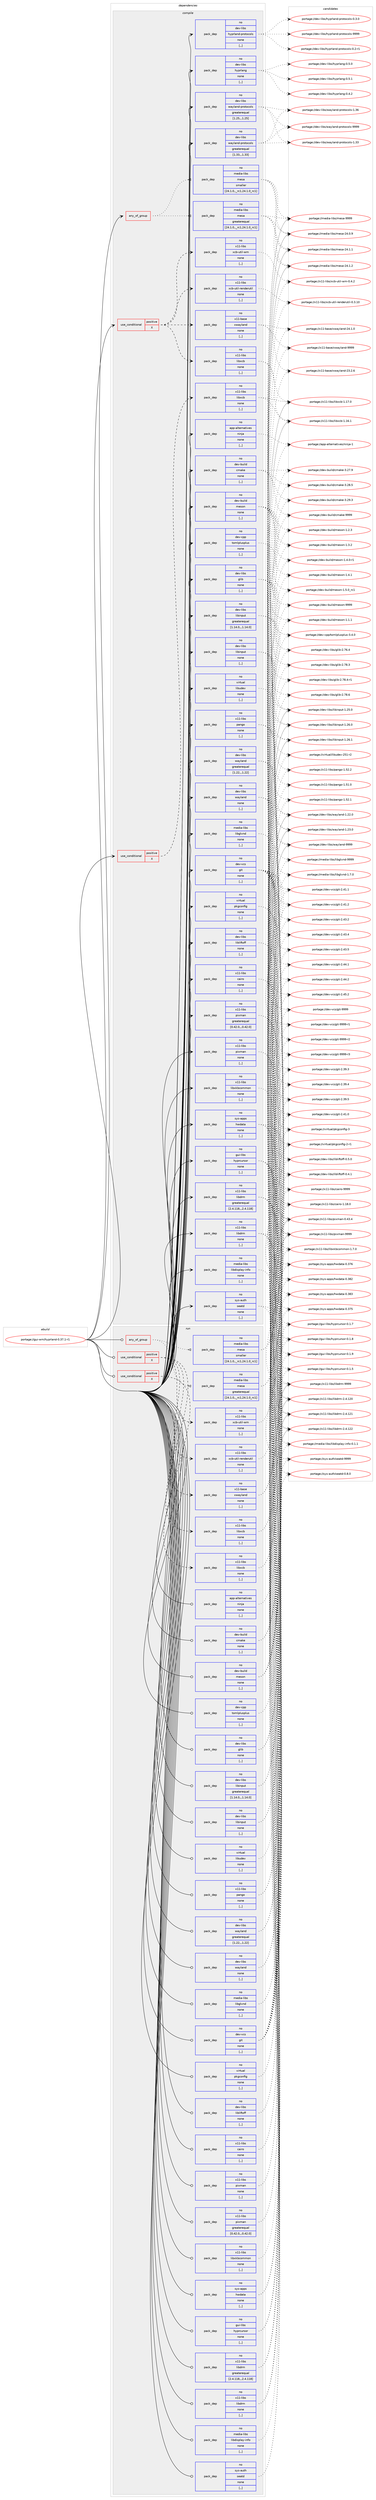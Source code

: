 digraph prolog {

# *************
# Graph options
# *************

newrank=true;
concentrate=true;
compound=true;
graph [rankdir=LR,fontname=Helvetica,fontsize=10,ranksep=1.5];#, ranksep=2.5, nodesep=0.2];
edge  [arrowhead=vee];
node  [fontname=Helvetica,fontsize=10];

# **********
# The ebuild
# **********

subgraph cluster_leftcol {
color=gray;
rank=same;
label=<<i>ebuild</i>>;
id [label="portage://gui-wm/hyprland-0.37.1-r1", color=red, width=4, href="../gui-wm/hyprland-0.37.1-r1.svg"];
}

# ****************
# The dependencies
# ****************

subgraph cluster_midcol {
color=gray;
label=<<i>dependencies</i>>;
subgraph cluster_compile {
fillcolor="#eeeeee";
style=filled;
label=<<i>compile</i>>;
subgraph any1428 {
dependency240104 [label=<<TABLE BORDER="0" CELLBORDER="1" CELLSPACING="0" CELLPADDING="4"><TR><TD CELLPADDING="10">any_of_group</TD></TR></TABLE>>, shape=none, color=red];subgraph pack173328 {
dependency240105 [label=<<TABLE BORDER="0" CELLBORDER="1" CELLSPACING="0" CELLPADDING="4" WIDTH="220"><TR><TD ROWSPAN="6" CELLPADDING="30">pack_dep</TD></TR><TR><TD WIDTH="110">no</TD></TR><TR><TD>media-libs</TD></TR><TR><TD>mesa</TD></TR><TR><TD>greaterequal</TD></TR><TR><TD>[24.1.0,,_rc1,24.1.0_rc1]</TD></TR></TABLE>>, shape=none, color=blue];
}
dependency240104:e -> dependency240105:w [weight=20,style="dotted",arrowhead="oinv"];
subgraph pack173329 {
dependency240106 [label=<<TABLE BORDER="0" CELLBORDER="1" CELLSPACING="0" CELLPADDING="4" WIDTH="220"><TR><TD ROWSPAN="6" CELLPADDING="30">pack_dep</TD></TR><TR><TD WIDTH="110">no</TD></TR><TR><TD>media-libs</TD></TR><TR><TD>mesa</TD></TR><TR><TD>smaller</TD></TR><TR><TD>[24.1.0,,_rc1,24.1.0_rc1]</TD></TR></TABLE>>, shape=none, color=blue];
}
dependency240104:e -> dependency240106:w [weight=20,style="dotted",arrowhead="oinv"];
}
id:e -> dependency240104:w [weight=20,style="solid",arrowhead="vee"];
subgraph cond65196 {
dependency240107 [label=<<TABLE BORDER="0" CELLBORDER="1" CELLSPACING="0" CELLPADDING="4"><TR><TD ROWSPAN="3" CELLPADDING="10">use_conditional</TD></TR><TR><TD>positive</TD></TR><TR><TD>X</TD></TR></TABLE>>, shape=none, color=red];
subgraph pack173330 {
dependency240108 [label=<<TABLE BORDER="0" CELLBORDER="1" CELLSPACING="0" CELLPADDING="4" WIDTH="220"><TR><TD ROWSPAN="6" CELLPADDING="30">pack_dep</TD></TR><TR><TD WIDTH="110">no</TD></TR><TR><TD>x11-base</TD></TR><TR><TD>xwayland</TD></TR><TR><TD>none</TD></TR><TR><TD>[,,]</TD></TR></TABLE>>, shape=none, color=blue];
}
dependency240107:e -> dependency240108:w [weight=20,style="dashed",arrowhead="vee"];
subgraph pack173331 {
dependency240109 [label=<<TABLE BORDER="0" CELLBORDER="1" CELLSPACING="0" CELLPADDING="4" WIDTH="220"><TR><TD ROWSPAN="6" CELLPADDING="30">pack_dep</TD></TR><TR><TD WIDTH="110">no</TD></TR><TR><TD>x11-libs</TD></TR><TR><TD>libxcb</TD></TR><TR><TD>none</TD></TR><TR><TD>[,,]</TD></TR></TABLE>>, shape=none, color=blue];
}
dependency240107:e -> dependency240109:w [weight=20,style="dashed",arrowhead="vee"];
subgraph pack173332 {
dependency240110 [label=<<TABLE BORDER="0" CELLBORDER="1" CELLSPACING="0" CELLPADDING="4" WIDTH="220"><TR><TD ROWSPAN="6" CELLPADDING="30">pack_dep</TD></TR><TR><TD WIDTH="110">no</TD></TR><TR><TD>x11-libs</TD></TR><TR><TD>xcb-util-renderutil</TD></TR><TR><TD>none</TD></TR><TR><TD>[,,]</TD></TR></TABLE>>, shape=none, color=blue];
}
dependency240107:e -> dependency240110:w [weight=20,style="dashed",arrowhead="vee"];
subgraph pack173333 {
dependency240111 [label=<<TABLE BORDER="0" CELLBORDER="1" CELLSPACING="0" CELLPADDING="4" WIDTH="220"><TR><TD ROWSPAN="6" CELLPADDING="30">pack_dep</TD></TR><TR><TD WIDTH="110">no</TD></TR><TR><TD>x11-libs</TD></TR><TR><TD>xcb-util-wm</TD></TR><TR><TD>none</TD></TR><TR><TD>[,,]</TD></TR></TABLE>>, shape=none, color=blue];
}
dependency240107:e -> dependency240111:w [weight=20,style="dashed",arrowhead="vee"];
}
id:e -> dependency240107:w [weight=20,style="solid",arrowhead="vee"];
subgraph cond65197 {
dependency240112 [label=<<TABLE BORDER="0" CELLBORDER="1" CELLSPACING="0" CELLPADDING="4"><TR><TD ROWSPAN="3" CELLPADDING="10">use_conditional</TD></TR><TR><TD>positive</TD></TR><TR><TD>X</TD></TR></TABLE>>, shape=none, color=red];
subgraph pack173334 {
dependency240113 [label=<<TABLE BORDER="0" CELLBORDER="1" CELLSPACING="0" CELLPADDING="4" WIDTH="220"><TR><TD ROWSPAN="6" CELLPADDING="30">pack_dep</TD></TR><TR><TD WIDTH="110">no</TD></TR><TR><TD>x11-libs</TD></TR><TR><TD>libxcb</TD></TR><TR><TD>none</TD></TR><TR><TD>[,,]</TD></TR></TABLE>>, shape=none, color=blue];
}
dependency240112:e -> dependency240113:w [weight=20,style="dashed",arrowhead="vee"];
}
id:e -> dependency240112:w [weight=20,style="solid",arrowhead="vee"];
subgraph pack173335 {
dependency240114 [label=<<TABLE BORDER="0" CELLBORDER="1" CELLSPACING="0" CELLPADDING="4" WIDTH="220"><TR><TD ROWSPAN="6" CELLPADDING="30">pack_dep</TD></TR><TR><TD WIDTH="110">no</TD></TR><TR><TD>app-alternatives</TD></TR><TR><TD>ninja</TD></TR><TR><TD>none</TD></TR><TR><TD>[,,]</TD></TR></TABLE>>, shape=none, color=blue];
}
id:e -> dependency240114:w [weight=20,style="solid",arrowhead="vee"];
subgraph pack173336 {
dependency240115 [label=<<TABLE BORDER="0" CELLBORDER="1" CELLSPACING="0" CELLPADDING="4" WIDTH="220"><TR><TD ROWSPAN="6" CELLPADDING="30">pack_dep</TD></TR><TR><TD WIDTH="110">no</TD></TR><TR><TD>dev-build</TD></TR><TR><TD>cmake</TD></TR><TR><TD>none</TD></TR><TR><TD>[,,]</TD></TR></TABLE>>, shape=none, color=blue];
}
id:e -> dependency240115:w [weight=20,style="solid",arrowhead="vee"];
subgraph pack173337 {
dependency240116 [label=<<TABLE BORDER="0" CELLBORDER="1" CELLSPACING="0" CELLPADDING="4" WIDTH="220"><TR><TD ROWSPAN="6" CELLPADDING="30">pack_dep</TD></TR><TR><TD WIDTH="110">no</TD></TR><TR><TD>dev-build</TD></TR><TR><TD>meson</TD></TR><TR><TD>none</TD></TR><TR><TD>[,,]</TD></TR></TABLE>>, shape=none, color=blue];
}
id:e -> dependency240116:w [weight=20,style="solid",arrowhead="vee"];
subgraph pack173338 {
dependency240117 [label=<<TABLE BORDER="0" CELLBORDER="1" CELLSPACING="0" CELLPADDING="4" WIDTH="220"><TR><TD ROWSPAN="6" CELLPADDING="30">pack_dep</TD></TR><TR><TD WIDTH="110">no</TD></TR><TR><TD>dev-cpp</TD></TR><TR><TD>tomlplusplus</TD></TR><TR><TD>none</TD></TR><TR><TD>[,,]</TD></TR></TABLE>>, shape=none, color=blue];
}
id:e -> dependency240117:w [weight=20,style="solid",arrowhead="vee"];
subgraph pack173339 {
dependency240118 [label=<<TABLE BORDER="0" CELLBORDER="1" CELLSPACING="0" CELLPADDING="4" WIDTH="220"><TR><TD ROWSPAN="6" CELLPADDING="30">pack_dep</TD></TR><TR><TD WIDTH="110">no</TD></TR><TR><TD>dev-libs</TD></TR><TR><TD>glib</TD></TR><TR><TD>none</TD></TR><TR><TD>[,,]</TD></TR></TABLE>>, shape=none, color=blue];
}
id:e -> dependency240118:w [weight=20,style="solid",arrowhead="vee"];
subgraph pack173340 {
dependency240119 [label=<<TABLE BORDER="0" CELLBORDER="1" CELLSPACING="0" CELLPADDING="4" WIDTH="220"><TR><TD ROWSPAN="6" CELLPADDING="30">pack_dep</TD></TR><TR><TD WIDTH="110">no</TD></TR><TR><TD>dev-libs</TD></TR><TR><TD>hyprland-protocols</TD></TR><TR><TD>none</TD></TR><TR><TD>[,,]</TD></TR></TABLE>>, shape=none, color=blue];
}
id:e -> dependency240119:w [weight=20,style="solid",arrowhead="vee"];
subgraph pack173341 {
dependency240120 [label=<<TABLE BORDER="0" CELLBORDER="1" CELLSPACING="0" CELLPADDING="4" WIDTH="220"><TR><TD ROWSPAN="6" CELLPADDING="30">pack_dep</TD></TR><TR><TD WIDTH="110">no</TD></TR><TR><TD>dev-libs</TD></TR><TR><TD>hyprlang</TD></TR><TR><TD>none</TD></TR><TR><TD>[,,]</TD></TR></TABLE>>, shape=none, color=blue];
}
id:e -> dependency240120:w [weight=20,style="solid",arrowhead="vee"];
subgraph pack173342 {
dependency240121 [label=<<TABLE BORDER="0" CELLBORDER="1" CELLSPACING="0" CELLPADDING="4" WIDTH="220"><TR><TD ROWSPAN="6" CELLPADDING="30">pack_dep</TD></TR><TR><TD WIDTH="110">no</TD></TR><TR><TD>dev-libs</TD></TR><TR><TD>libinput</TD></TR><TR><TD>greaterequal</TD></TR><TR><TD>[1.14.0,,,1.14.0]</TD></TR></TABLE>>, shape=none, color=blue];
}
id:e -> dependency240121:w [weight=20,style="solid",arrowhead="vee"];
subgraph pack173343 {
dependency240122 [label=<<TABLE BORDER="0" CELLBORDER="1" CELLSPACING="0" CELLPADDING="4" WIDTH="220"><TR><TD ROWSPAN="6" CELLPADDING="30">pack_dep</TD></TR><TR><TD WIDTH="110">no</TD></TR><TR><TD>dev-libs</TD></TR><TR><TD>libinput</TD></TR><TR><TD>none</TD></TR><TR><TD>[,,]</TD></TR></TABLE>>, shape=none, color=blue];
}
id:e -> dependency240122:w [weight=20,style="solid",arrowhead="vee"];
subgraph pack173344 {
dependency240123 [label=<<TABLE BORDER="0" CELLBORDER="1" CELLSPACING="0" CELLPADDING="4" WIDTH="220"><TR><TD ROWSPAN="6" CELLPADDING="30">pack_dep</TD></TR><TR><TD WIDTH="110">no</TD></TR><TR><TD>dev-libs</TD></TR><TR><TD>libliftoff</TD></TR><TR><TD>none</TD></TR><TR><TD>[,,]</TD></TR></TABLE>>, shape=none, color=blue];
}
id:e -> dependency240123:w [weight=20,style="solid",arrowhead="vee"];
subgraph pack173345 {
dependency240124 [label=<<TABLE BORDER="0" CELLBORDER="1" CELLSPACING="0" CELLPADDING="4" WIDTH="220"><TR><TD ROWSPAN="6" CELLPADDING="30">pack_dep</TD></TR><TR><TD WIDTH="110">no</TD></TR><TR><TD>dev-libs</TD></TR><TR><TD>wayland</TD></TR><TR><TD>greaterequal</TD></TR><TR><TD>[1.22,,,1.22]</TD></TR></TABLE>>, shape=none, color=blue];
}
id:e -> dependency240124:w [weight=20,style="solid",arrowhead="vee"];
subgraph pack173346 {
dependency240125 [label=<<TABLE BORDER="0" CELLBORDER="1" CELLSPACING="0" CELLPADDING="4" WIDTH="220"><TR><TD ROWSPAN="6" CELLPADDING="30">pack_dep</TD></TR><TR><TD WIDTH="110">no</TD></TR><TR><TD>dev-libs</TD></TR><TR><TD>wayland</TD></TR><TR><TD>none</TD></TR><TR><TD>[,,]</TD></TR></TABLE>>, shape=none, color=blue];
}
id:e -> dependency240125:w [weight=20,style="solid",arrowhead="vee"];
subgraph pack173347 {
dependency240126 [label=<<TABLE BORDER="0" CELLBORDER="1" CELLSPACING="0" CELLPADDING="4" WIDTH="220"><TR><TD ROWSPAN="6" CELLPADDING="30">pack_dep</TD></TR><TR><TD WIDTH="110">no</TD></TR><TR><TD>dev-libs</TD></TR><TR><TD>wayland-protocols</TD></TR><TR><TD>greaterequal</TD></TR><TR><TD>[1.25,,,1.25]</TD></TR></TABLE>>, shape=none, color=blue];
}
id:e -> dependency240126:w [weight=20,style="solid",arrowhead="vee"];
subgraph pack173348 {
dependency240127 [label=<<TABLE BORDER="0" CELLBORDER="1" CELLSPACING="0" CELLPADDING="4" WIDTH="220"><TR><TD ROWSPAN="6" CELLPADDING="30">pack_dep</TD></TR><TR><TD WIDTH="110">no</TD></TR><TR><TD>dev-libs</TD></TR><TR><TD>wayland-protocols</TD></TR><TR><TD>greaterequal</TD></TR><TR><TD>[1.33,,,1.33]</TD></TR></TABLE>>, shape=none, color=blue];
}
id:e -> dependency240127:w [weight=20,style="solid",arrowhead="vee"];
subgraph pack173349 {
dependency240128 [label=<<TABLE BORDER="0" CELLBORDER="1" CELLSPACING="0" CELLPADDING="4" WIDTH="220"><TR><TD ROWSPAN="6" CELLPADDING="30">pack_dep</TD></TR><TR><TD WIDTH="110">no</TD></TR><TR><TD>dev-vcs</TD></TR><TR><TD>git</TD></TR><TR><TD>none</TD></TR><TR><TD>[,,]</TD></TR></TABLE>>, shape=none, color=blue];
}
id:e -> dependency240128:w [weight=20,style="solid",arrowhead="vee"];
subgraph pack173350 {
dependency240129 [label=<<TABLE BORDER="0" CELLBORDER="1" CELLSPACING="0" CELLPADDING="4" WIDTH="220"><TR><TD ROWSPAN="6" CELLPADDING="30">pack_dep</TD></TR><TR><TD WIDTH="110">no</TD></TR><TR><TD>gui-libs</TD></TR><TR><TD>hyprcursor</TD></TR><TR><TD>none</TD></TR><TR><TD>[,,]</TD></TR></TABLE>>, shape=none, color=blue];
}
id:e -> dependency240129:w [weight=20,style="solid",arrowhead="vee"];
subgraph pack173351 {
dependency240130 [label=<<TABLE BORDER="0" CELLBORDER="1" CELLSPACING="0" CELLPADDING="4" WIDTH="220"><TR><TD ROWSPAN="6" CELLPADDING="30">pack_dep</TD></TR><TR><TD WIDTH="110">no</TD></TR><TR><TD>media-libs</TD></TR><TR><TD>libdisplay-info</TD></TR><TR><TD>none</TD></TR><TR><TD>[,,]</TD></TR></TABLE>>, shape=none, color=blue];
}
id:e -> dependency240130:w [weight=20,style="solid",arrowhead="vee"];
subgraph pack173352 {
dependency240131 [label=<<TABLE BORDER="0" CELLBORDER="1" CELLSPACING="0" CELLPADDING="4" WIDTH="220"><TR><TD ROWSPAN="6" CELLPADDING="30">pack_dep</TD></TR><TR><TD WIDTH="110">no</TD></TR><TR><TD>media-libs</TD></TR><TR><TD>libglvnd</TD></TR><TR><TD>none</TD></TR><TR><TD>[,,]</TD></TR></TABLE>>, shape=none, color=blue];
}
id:e -> dependency240131:w [weight=20,style="solid",arrowhead="vee"];
subgraph pack173353 {
dependency240132 [label=<<TABLE BORDER="0" CELLBORDER="1" CELLSPACING="0" CELLPADDING="4" WIDTH="220"><TR><TD ROWSPAN="6" CELLPADDING="30">pack_dep</TD></TR><TR><TD WIDTH="110">no</TD></TR><TR><TD>sys-apps</TD></TR><TR><TD>hwdata</TD></TR><TR><TD>none</TD></TR><TR><TD>[,,]</TD></TR></TABLE>>, shape=none, color=blue];
}
id:e -> dependency240132:w [weight=20,style="solid",arrowhead="vee"];
subgraph pack173354 {
dependency240133 [label=<<TABLE BORDER="0" CELLBORDER="1" CELLSPACING="0" CELLPADDING="4" WIDTH="220"><TR><TD ROWSPAN="6" CELLPADDING="30">pack_dep</TD></TR><TR><TD WIDTH="110">no</TD></TR><TR><TD>sys-auth</TD></TR><TR><TD>seatd</TD></TR><TR><TD>none</TD></TR><TR><TD>[,,]</TD></TR></TABLE>>, shape=none, color=blue];
}
id:e -> dependency240133:w [weight=20,style="solid",arrowhead="vee"];
subgraph pack173355 {
dependency240134 [label=<<TABLE BORDER="0" CELLBORDER="1" CELLSPACING="0" CELLPADDING="4" WIDTH="220"><TR><TD ROWSPAN="6" CELLPADDING="30">pack_dep</TD></TR><TR><TD WIDTH="110">no</TD></TR><TR><TD>virtual</TD></TR><TR><TD>libudev</TD></TR><TR><TD>none</TD></TR><TR><TD>[,,]</TD></TR></TABLE>>, shape=none, color=blue];
}
id:e -> dependency240134:w [weight=20,style="solid",arrowhead="vee"];
subgraph pack173356 {
dependency240135 [label=<<TABLE BORDER="0" CELLBORDER="1" CELLSPACING="0" CELLPADDING="4" WIDTH="220"><TR><TD ROWSPAN="6" CELLPADDING="30">pack_dep</TD></TR><TR><TD WIDTH="110">no</TD></TR><TR><TD>virtual</TD></TR><TR><TD>pkgconfig</TD></TR><TR><TD>none</TD></TR><TR><TD>[,,]</TD></TR></TABLE>>, shape=none, color=blue];
}
id:e -> dependency240135:w [weight=20,style="solid",arrowhead="vee"];
subgraph pack173357 {
dependency240136 [label=<<TABLE BORDER="0" CELLBORDER="1" CELLSPACING="0" CELLPADDING="4" WIDTH="220"><TR><TD ROWSPAN="6" CELLPADDING="30">pack_dep</TD></TR><TR><TD WIDTH="110">no</TD></TR><TR><TD>x11-libs</TD></TR><TR><TD>cairo</TD></TR><TR><TD>none</TD></TR><TR><TD>[,,]</TD></TR></TABLE>>, shape=none, color=blue];
}
id:e -> dependency240136:w [weight=20,style="solid",arrowhead="vee"];
subgraph pack173358 {
dependency240137 [label=<<TABLE BORDER="0" CELLBORDER="1" CELLSPACING="0" CELLPADDING="4" WIDTH="220"><TR><TD ROWSPAN="6" CELLPADDING="30">pack_dep</TD></TR><TR><TD WIDTH="110">no</TD></TR><TR><TD>x11-libs</TD></TR><TR><TD>libdrm</TD></TR><TR><TD>greaterequal</TD></TR><TR><TD>[2.4.118,,,2.4.118]</TD></TR></TABLE>>, shape=none, color=blue];
}
id:e -> dependency240137:w [weight=20,style="solid",arrowhead="vee"];
subgraph pack173359 {
dependency240138 [label=<<TABLE BORDER="0" CELLBORDER="1" CELLSPACING="0" CELLPADDING="4" WIDTH="220"><TR><TD ROWSPAN="6" CELLPADDING="30">pack_dep</TD></TR><TR><TD WIDTH="110">no</TD></TR><TR><TD>x11-libs</TD></TR><TR><TD>libdrm</TD></TR><TR><TD>none</TD></TR><TR><TD>[,,]</TD></TR></TABLE>>, shape=none, color=blue];
}
id:e -> dependency240138:w [weight=20,style="solid",arrowhead="vee"];
subgraph pack173360 {
dependency240139 [label=<<TABLE BORDER="0" CELLBORDER="1" CELLSPACING="0" CELLPADDING="4" WIDTH="220"><TR><TD ROWSPAN="6" CELLPADDING="30">pack_dep</TD></TR><TR><TD WIDTH="110">no</TD></TR><TR><TD>x11-libs</TD></TR><TR><TD>libxkbcommon</TD></TR><TR><TD>none</TD></TR><TR><TD>[,,]</TD></TR></TABLE>>, shape=none, color=blue];
}
id:e -> dependency240139:w [weight=20,style="solid",arrowhead="vee"];
subgraph pack173361 {
dependency240140 [label=<<TABLE BORDER="0" CELLBORDER="1" CELLSPACING="0" CELLPADDING="4" WIDTH="220"><TR><TD ROWSPAN="6" CELLPADDING="30">pack_dep</TD></TR><TR><TD WIDTH="110">no</TD></TR><TR><TD>x11-libs</TD></TR><TR><TD>pango</TD></TR><TR><TD>none</TD></TR><TR><TD>[,,]</TD></TR></TABLE>>, shape=none, color=blue];
}
id:e -> dependency240140:w [weight=20,style="solid",arrowhead="vee"];
subgraph pack173362 {
dependency240141 [label=<<TABLE BORDER="0" CELLBORDER="1" CELLSPACING="0" CELLPADDING="4" WIDTH="220"><TR><TD ROWSPAN="6" CELLPADDING="30">pack_dep</TD></TR><TR><TD WIDTH="110">no</TD></TR><TR><TD>x11-libs</TD></TR><TR><TD>pixman</TD></TR><TR><TD>greaterequal</TD></TR><TR><TD>[0.42.0,,,0.42.0]</TD></TR></TABLE>>, shape=none, color=blue];
}
id:e -> dependency240141:w [weight=20,style="solid",arrowhead="vee"];
subgraph pack173363 {
dependency240142 [label=<<TABLE BORDER="0" CELLBORDER="1" CELLSPACING="0" CELLPADDING="4" WIDTH="220"><TR><TD ROWSPAN="6" CELLPADDING="30">pack_dep</TD></TR><TR><TD WIDTH="110">no</TD></TR><TR><TD>x11-libs</TD></TR><TR><TD>pixman</TD></TR><TR><TD>none</TD></TR><TR><TD>[,,]</TD></TR></TABLE>>, shape=none, color=blue];
}
id:e -> dependency240142:w [weight=20,style="solid",arrowhead="vee"];
}
subgraph cluster_compileandrun {
fillcolor="#eeeeee";
style=filled;
label=<<i>compile and run</i>>;
}
subgraph cluster_run {
fillcolor="#eeeeee";
style=filled;
label=<<i>run</i>>;
subgraph any1429 {
dependency240143 [label=<<TABLE BORDER="0" CELLBORDER="1" CELLSPACING="0" CELLPADDING="4"><TR><TD CELLPADDING="10">any_of_group</TD></TR></TABLE>>, shape=none, color=red];subgraph pack173364 {
dependency240144 [label=<<TABLE BORDER="0" CELLBORDER="1" CELLSPACING="0" CELLPADDING="4" WIDTH="220"><TR><TD ROWSPAN="6" CELLPADDING="30">pack_dep</TD></TR><TR><TD WIDTH="110">no</TD></TR><TR><TD>media-libs</TD></TR><TR><TD>mesa</TD></TR><TR><TD>greaterequal</TD></TR><TR><TD>[24.1.0,,_rc1,24.1.0_rc1]</TD></TR></TABLE>>, shape=none, color=blue];
}
dependency240143:e -> dependency240144:w [weight=20,style="dotted",arrowhead="oinv"];
subgraph pack173365 {
dependency240145 [label=<<TABLE BORDER="0" CELLBORDER="1" CELLSPACING="0" CELLPADDING="4" WIDTH="220"><TR><TD ROWSPAN="6" CELLPADDING="30">pack_dep</TD></TR><TR><TD WIDTH="110">no</TD></TR><TR><TD>media-libs</TD></TR><TR><TD>mesa</TD></TR><TR><TD>smaller</TD></TR><TR><TD>[24.1.0,,_rc1,24.1.0_rc1]</TD></TR></TABLE>>, shape=none, color=blue];
}
dependency240143:e -> dependency240145:w [weight=20,style="dotted",arrowhead="oinv"];
}
id:e -> dependency240143:w [weight=20,style="solid",arrowhead="odot"];
subgraph cond65198 {
dependency240146 [label=<<TABLE BORDER="0" CELLBORDER="1" CELLSPACING="0" CELLPADDING="4"><TR><TD ROWSPAN="3" CELLPADDING="10">use_conditional</TD></TR><TR><TD>positive</TD></TR><TR><TD>X</TD></TR></TABLE>>, shape=none, color=red];
subgraph pack173366 {
dependency240147 [label=<<TABLE BORDER="0" CELLBORDER="1" CELLSPACING="0" CELLPADDING="4" WIDTH="220"><TR><TD ROWSPAN="6" CELLPADDING="30">pack_dep</TD></TR><TR><TD WIDTH="110">no</TD></TR><TR><TD>x11-base</TD></TR><TR><TD>xwayland</TD></TR><TR><TD>none</TD></TR><TR><TD>[,,]</TD></TR></TABLE>>, shape=none, color=blue];
}
dependency240146:e -> dependency240147:w [weight=20,style="dashed",arrowhead="vee"];
subgraph pack173367 {
dependency240148 [label=<<TABLE BORDER="0" CELLBORDER="1" CELLSPACING="0" CELLPADDING="4" WIDTH="220"><TR><TD ROWSPAN="6" CELLPADDING="30">pack_dep</TD></TR><TR><TD WIDTH="110">no</TD></TR><TR><TD>x11-libs</TD></TR><TR><TD>libxcb</TD></TR><TR><TD>none</TD></TR><TR><TD>[,,]</TD></TR></TABLE>>, shape=none, color=blue];
}
dependency240146:e -> dependency240148:w [weight=20,style="dashed",arrowhead="vee"];
subgraph pack173368 {
dependency240149 [label=<<TABLE BORDER="0" CELLBORDER="1" CELLSPACING="0" CELLPADDING="4" WIDTH="220"><TR><TD ROWSPAN="6" CELLPADDING="30">pack_dep</TD></TR><TR><TD WIDTH="110">no</TD></TR><TR><TD>x11-libs</TD></TR><TR><TD>xcb-util-renderutil</TD></TR><TR><TD>none</TD></TR><TR><TD>[,,]</TD></TR></TABLE>>, shape=none, color=blue];
}
dependency240146:e -> dependency240149:w [weight=20,style="dashed",arrowhead="vee"];
subgraph pack173369 {
dependency240150 [label=<<TABLE BORDER="0" CELLBORDER="1" CELLSPACING="0" CELLPADDING="4" WIDTH="220"><TR><TD ROWSPAN="6" CELLPADDING="30">pack_dep</TD></TR><TR><TD WIDTH="110">no</TD></TR><TR><TD>x11-libs</TD></TR><TR><TD>xcb-util-wm</TD></TR><TR><TD>none</TD></TR><TR><TD>[,,]</TD></TR></TABLE>>, shape=none, color=blue];
}
dependency240146:e -> dependency240150:w [weight=20,style="dashed",arrowhead="vee"];
}
id:e -> dependency240146:w [weight=20,style="solid",arrowhead="odot"];
subgraph cond65199 {
dependency240151 [label=<<TABLE BORDER="0" CELLBORDER="1" CELLSPACING="0" CELLPADDING="4"><TR><TD ROWSPAN="3" CELLPADDING="10">use_conditional</TD></TR><TR><TD>positive</TD></TR><TR><TD>X</TD></TR></TABLE>>, shape=none, color=red];
subgraph pack173370 {
dependency240152 [label=<<TABLE BORDER="0" CELLBORDER="1" CELLSPACING="0" CELLPADDING="4" WIDTH="220"><TR><TD ROWSPAN="6" CELLPADDING="30">pack_dep</TD></TR><TR><TD WIDTH="110">no</TD></TR><TR><TD>x11-libs</TD></TR><TR><TD>libxcb</TD></TR><TR><TD>none</TD></TR><TR><TD>[,,]</TD></TR></TABLE>>, shape=none, color=blue];
}
dependency240151:e -> dependency240152:w [weight=20,style="dashed",arrowhead="vee"];
}
id:e -> dependency240151:w [weight=20,style="solid",arrowhead="odot"];
subgraph pack173371 {
dependency240153 [label=<<TABLE BORDER="0" CELLBORDER="1" CELLSPACING="0" CELLPADDING="4" WIDTH="220"><TR><TD ROWSPAN="6" CELLPADDING="30">pack_dep</TD></TR><TR><TD WIDTH="110">no</TD></TR><TR><TD>app-alternatives</TD></TR><TR><TD>ninja</TD></TR><TR><TD>none</TD></TR><TR><TD>[,,]</TD></TR></TABLE>>, shape=none, color=blue];
}
id:e -> dependency240153:w [weight=20,style="solid",arrowhead="odot"];
subgraph pack173372 {
dependency240154 [label=<<TABLE BORDER="0" CELLBORDER="1" CELLSPACING="0" CELLPADDING="4" WIDTH="220"><TR><TD ROWSPAN="6" CELLPADDING="30">pack_dep</TD></TR><TR><TD WIDTH="110">no</TD></TR><TR><TD>dev-build</TD></TR><TR><TD>cmake</TD></TR><TR><TD>none</TD></TR><TR><TD>[,,]</TD></TR></TABLE>>, shape=none, color=blue];
}
id:e -> dependency240154:w [weight=20,style="solid",arrowhead="odot"];
subgraph pack173373 {
dependency240155 [label=<<TABLE BORDER="0" CELLBORDER="1" CELLSPACING="0" CELLPADDING="4" WIDTH="220"><TR><TD ROWSPAN="6" CELLPADDING="30">pack_dep</TD></TR><TR><TD WIDTH="110">no</TD></TR><TR><TD>dev-build</TD></TR><TR><TD>meson</TD></TR><TR><TD>none</TD></TR><TR><TD>[,,]</TD></TR></TABLE>>, shape=none, color=blue];
}
id:e -> dependency240155:w [weight=20,style="solid",arrowhead="odot"];
subgraph pack173374 {
dependency240156 [label=<<TABLE BORDER="0" CELLBORDER="1" CELLSPACING="0" CELLPADDING="4" WIDTH="220"><TR><TD ROWSPAN="6" CELLPADDING="30">pack_dep</TD></TR><TR><TD WIDTH="110">no</TD></TR><TR><TD>dev-cpp</TD></TR><TR><TD>tomlplusplus</TD></TR><TR><TD>none</TD></TR><TR><TD>[,,]</TD></TR></TABLE>>, shape=none, color=blue];
}
id:e -> dependency240156:w [weight=20,style="solid",arrowhead="odot"];
subgraph pack173375 {
dependency240157 [label=<<TABLE BORDER="0" CELLBORDER="1" CELLSPACING="0" CELLPADDING="4" WIDTH="220"><TR><TD ROWSPAN="6" CELLPADDING="30">pack_dep</TD></TR><TR><TD WIDTH="110">no</TD></TR><TR><TD>dev-libs</TD></TR><TR><TD>glib</TD></TR><TR><TD>none</TD></TR><TR><TD>[,,]</TD></TR></TABLE>>, shape=none, color=blue];
}
id:e -> dependency240157:w [weight=20,style="solid",arrowhead="odot"];
subgraph pack173376 {
dependency240158 [label=<<TABLE BORDER="0" CELLBORDER="1" CELLSPACING="0" CELLPADDING="4" WIDTH="220"><TR><TD ROWSPAN="6" CELLPADDING="30">pack_dep</TD></TR><TR><TD WIDTH="110">no</TD></TR><TR><TD>dev-libs</TD></TR><TR><TD>libinput</TD></TR><TR><TD>greaterequal</TD></TR><TR><TD>[1.14.0,,,1.14.0]</TD></TR></TABLE>>, shape=none, color=blue];
}
id:e -> dependency240158:w [weight=20,style="solid",arrowhead="odot"];
subgraph pack173377 {
dependency240159 [label=<<TABLE BORDER="0" CELLBORDER="1" CELLSPACING="0" CELLPADDING="4" WIDTH="220"><TR><TD ROWSPAN="6" CELLPADDING="30">pack_dep</TD></TR><TR><TD WIDTH="110">no</TD></TR><TR><TD>dev-libs</TD></TR><TR><TD>libinput</TD></TR><TR><TD>none</TD></TR><TR><TD>[,,]</TD></TR></TABLE>>, shape=none, color=blue];
}
id:e -> dependency240159:w [weight=20,style="solid",arrowhead="odot"];
subgraph pack173378 {
dependency240160 [label=<<TABLE BORDER="0" CELLBORDER="1" CELLSPACING="0" CELLPADDING="4" WIDTH="220"><TR><TD ROWSPAN="6" CELLPADDING="30">pack_dep</TD></TR><TR><TD WIDTH="110">no</TD></TR><TR><TD>dev-libs</TD></TR><TR><TD>libliftoff</TD></TR><TR><TD>none</TD></TR><TR><TD>[,,]</TD></TR></TABLE>>, shape=none, color=blue];
}
id:e -> dependency240160:w [weight=20,style="solid",arrowhead="odot"];
subgraph pack173379 {
dependency240161 [label=<<TABLE BORDER="0" CELLBORDER="1" CELLSPACING="0" CELLPADDING="4" WIDTH="220"><TR><TD ROWSPAN="6" CELLPADDING="30">pack_dep</TD></TR><TR><TD WIDTH="110">no</TD></TR><TR><TD>dev-libs</TD></TR><TR><TD>wayland</TD></TR><TR><TD>greaterequal</TD></TR><TR><TD>[1.22,,,1.22]</TD></TR></TABLE>>, shape=none, color=blue];
}
id:e -> dependency240161:w [weight=20,style="solid",arrowhead="odot"];
subgraph pack173380 {
dependency240162 [label=<<TABLE BORDER="0" CELLBORDER="1" CELLSPACING="0" CELLPADDING="4" WIDTH="220"><TR><TD ROWSPAN="6" CELLPADDING="30">pack_dep</TD></TR><TR><TD WIDTH="110">no</TD></TR><TR><TD>dev-libs</TD></TR><TR><TD>wayland</TD></TR><TR><TD>none</TD></TR><TR><TD>[,,]</TD></TR></TABLE>>, shape=none, color=blue];
}
id:e -> dependency240162:w [weight=20,style="solid",arrowhead="odot"];
subgraph pack173381 {
dependency240163 [label=<<TABLE BORDER="0" CELLBORDER="1" CELLSPACING="0" CELLPADDING="4" WIDTH="220"><TR><TD ROWSPAN="6" CELLPADDING="30">pack_dep</TD></TR><TR><TD WIDTH="110">no</TD></TR><TR><TD>dev-vcs</TD></TR><TR><TD>git</TD></TR><TR><TD>none</TD></TR><TR><TD>[,,]</TD></TR></TABLE>>, shape=none, color=blue];
}
id:e -> dependency240163:w [weight=20,style="solid",arrowhead="odot"];
subgraph pack173382 {
dependency240164 [label=<<TABLE BORDER="0" CELLBORDER="1" CELLSPACING="0" CELLPADDING="4" WIDTH="220"><TR><TD ROWSPAN="6" CELLPADDING="30">pack_dep</TD></TR><TR><TD WIDTH="110">no</TD></TR><TR><TD>gui-libs</TD></TR><TR><TD>hyprcursor</TD></TR><TR><TD>none</TD></TR><TR><TD>[,,]</TD></TR></TABLE>>, shape=none, color=blue];
}
id:e -> dependency240164:w [weight=20,style="solid",arrowhead="odot"];
subgraph pack173383 {
dependency240165 [label=<<TABLE BORDER="0" CELLBORDER="1" CELLSPACING="0" CELLPADDING="4" WIDTH="220"><TR><TD ROWSPAN="6" CELLPADDING="30">pack_dep</TD></TR><TR><TD WIDTH="110">no</TD></TR><TR><TD>media-libs</TD></TR><TR><TD>libdisplay-info</TD></TR><TR><TD>none</TD></TR><TR><TD>[,,]</TD></TR></TABLE>>, shape=none, color=blue];
}
id:e -> dependency240165:w [weight=20,style="solid",arrowhead="odot"];
subgraph pack173384 {
dependency240166 [label=<<TABLE BORDER="0" CELLBORDER="1" CELLSPACING="0" CELLPADDING="4" WIDTH="220"><TR><TD ROWSPAN="6" CELLPADDING="30">pack_dep</TD></TR><TR><TD WIDTH="110">no</TD></TR><TR><TD>media-libs</TD></TR><TR><TD>libglvnd</TD></TR><TR><TD>none</TD></TR><TR><TD>[,,]</TD></TR></TABLE>>, shape=none, color=blue];
}
id:e -> dependency240166:w [weight=20,style="solid",arrowhead="odot"];
subgraph pack173385 {
dependency240167 [label=<<TABLE BORDER="0" CELLBORDER="1" CELLSPACING="0" CELLPADDING="4" WIDTH="220"><TR><TD ROWSPAN="6" CELLPADDING="30">pack_dep</TD></TR><TR><TD WIDTH="110">no</TD></TR><TR><TD>sys-apps</TD></TR><TR><TD>hwdata</TD></TR><TR><TD>none</TD></TR><TR><TD>[,,]</TD></TR></TABLE>>, shape=none, color=blue];
}
id:e -> dependency240167:w [weight=20,style="solid",arrowhead="odot"];
subgraph pack173386 {
dependency240168 [label=<<TABLE BORDER="0" CELLBORDER="1" CELLSPACING="0" CELLPADDING="4" WIDTH="220"><TR><TD ROWSPAN="6" CELLPADDING="30">pack_dep</TD></TR><TR><TD WIDTH="110">no</TD></TR><TR><TD>sys-auth</TD></TR><TR><TD>seatd</TD></TR><TR><TD>none</TD></TR><TR><TD>[,,]</TD></TR></TABLE>>, shape=none, color=blue];
}
id:e -> dependency240168:w [weight=20,style="solid",arrowhead="odot"];
subgraph pack173387 {
dependency240169 [label=<<TABLE BORDER="0" CELLBORDER="1" CELLSPACING="0" CELLPADDING="4" WIDTH="220"><TR><TD ROWSPAN="6" CELLPADDING="30">pack_dep</TD></TR><TR><TD WIDTH="110">no</TD></TR><TR><TD>virtual</TD></TR><TR><TD>libudev</TD></TR><TR><TD>none</TD></TR><TR><TD>[,,]</TD></TR></TABLE>>, shape=none, color=blue];
}
id:e -> dependency240169:w [weight=20,style="solid",arrowhead="odot"];
subgraph pack173388 {
dependency240170 [label=<<TABLE BORDER="0" CELLBORDER="1" CELLSPACING="0" CELLPADDING="4" WIDTH="220"><TR><TD ROWSPAN="6" CELLPADDING="30">pack_dep</TD></TR><TR><TD WIDTH="110">no</TD></TR><TR><TD>virtual</TD></TR><TR><TD>pkgconfig</TD></TR><TR><TD>none</TD></TR><TR><TD>[,,]</TD></TR></TABLE>>, shape=none, color=blue];
}
id:e -> dependency240170:w [weight=20,style="solid",arrowhead="odot"];
subgraph pack173389 {
dependency240171 [label=<<TABLE BORDER="0" CELLBORDER="1" CELLSPACING="0" CELLPADDING="4" WIDTH="220"><TR><TD ROWSPAN="6" CELLPADDING="30">pack_dep</TD></TR><TR><TD WIDTH="110">no</TD></TR><TR><TD>x11-libs</TD></TR><TR><TD>cairo</TD></TR><TR><TD>none</TD></TR><TR><TD>[,,]</TD></TR></TABLE>>, shape=none, color=blue];
}
id:e -> dependency240171:w [weight=20,style="solid",arrowhead="odot"];
subgraph pack173390 {
dependency240172 [label=<<TABLE BORDER="0" CELLBORDER="1" CELLSPACING="0" CELLPADDING="4" WIDTH="220"><TR><TD ROWSPAN="6" CELLPADDING="30">pack_dep</TD></TR><TR><TD WIDTH="110">no</TD></TR><TR><TD>x11-libs</TD></TR><TR><TD>libdrm</TD></TR><TR><TD>greaterequal</TD></TR><TR><TD>[2.4.118,,,2.4.118]</TD></TR></TABLE>>, shape=none, color=blue];
}
id:e -> dependency240172:w [weight=20,style="solid",arrowhead="odot"];
subgraph pack173391 {
dependency240173 [label=<<TABLE BORDER="0" CELLBORDER="1" CELLSPACING="0" CELLPADDING="4" WIDTH="220"><TR><TD ROWSPAN="6" CELLPADDING="30">pack_dep</TD></TR><TR><TD WIDTH="110">no</TD></TR><TR><TD>x11-libs</TD></TR><TR><TD>libdrm</TD></TR><TR><TD>none</TD></TR><TR><TD>[,,]</TD></TR></TABLE>>, shape=none, color=blue];
}
id:e -> dependency240173:w [weight=20,style="solid",arrowhead="odot"];
subgraph pack173392 {
dependency240174 [label=<<TABLE BORDER="0" CELLBORDER="1" CELLSPACING="0" CELLPADDING="4" WIDTH="220"><TR><TD ROWSPAN="6" CELLPADDING="30">pack_dep</TD></TR><TR><TD WIDTH="110">no</TD></TR><TR><TD>x11-libs</TD></TR><TR><TD>libxkbcommon</TD></TR><TR><TD>none</TD></TR><TR><TD>[,,]</TD></TR></TABLE>>, shape=none, color=blue];
}
id:e -> dependency240174:w [weight=20,style="solid",arrowhead="odot"];
subgraph pack173393 {
dependency240175 [label=<<TABLE BORDER="0" CELLBORDER="1" CELLSPACING="0" CELLPADDING="4" WIDTH="220"><TR><TD ROWSPAN="6" CELLPADDING="30">pack_dep</TD></TR><TR><TD WIDTH="110">no</TD></TR><TR><TD>x11-libs</TD></TR><TR><TD>pango</TD></TR><TR><TD>none</TD></TR><TR><TD>[,,]</TD></TR></TABLE>>, shape=none, color=blue];
}
id:e -> dependency240175:w [weight=20,style="solid",arrowhead="odot"];
subgraph pack173394 {
dependency240176 [label=<<TABLE BORDER="0" CELLBORDER="1" CELLSPACING="0" CELLPADDING="4" WIDTH="220"><TR><TD ROWSPAN="6" CELLPADDING="30">pack_dep</TD></TR><TR><TD WIDTH="110">no</TD></TR><TR><TD>x11-libs</TD></TR><TR><TD>pixman</TD></TR><TR><TD>greaterequal</TD></TR><TR><TD>[0.42.0,,,0.42.0]</TD></TR></TABLE>>, shape=none, color=blue];
}
id:e -> dependency240176:w [weight=20,style="solid",arrowhead="odot"];
subgraph pack173395 {
dependency240177 [label=<<TABLE BORDER="0" CELLBORDER="1" CELLSPACING="0" CELLPADDING="4" WIDTH="220"><TR><TD ROWSPAN="6" CELLPADDING="30">pack_dep</TD></TR><TR><TD WIDTH="110">no</TD></TR><TR><TD>x11-libs</TD></TR><TR><TD>pixman</TD></TR><TR><TD>none</TD></TR><TR><TD>[,,]</TD></TR></TABLE>>, shape=none, color=blue];
}
id:e -> dependency240177:w [weight=20,style="solid",arrowhead="odot"];
}
}

# **************
# The candidates
# **************

subgraph cluster_choices {
rank=same;
color=gray;
label=<<i>candidates</i>>;

subgraph choice173328 {
color=black;
nodesep=1;
choice109101100105974510810598115471091011159745505246484657 [label="portage://media-libs/mesa-24.0.9", color=red, width=4,href="../media-libs/mesa-24.0.9.svg"];
choice109101100105974510810598115471091011159745505246494649 [label="portage://media-libs/mesa-24.1.1", color=red, width=4,href="../media-libs/mesa-24.1.1.svg"];
choice109101100105974510810598115471091011159745505246494650 [label="portage://media-libs/mesa-24.1.2", color=red, width=4,href="../media-libs/mesa-24.1.2.svg"];
choice10910110010597451081059811547109101115974557575757 [label="portage://media-libs/mesa-9999", color=red, width=4,href="../media-libs/mesa-9999.svg"];
dependency240105:e -> choice109101100105974510810598115471091011159745505246484657:w [style=dotted,weight="100"];
dependency240105:e -> choice109101100105974510810598115471091011159745505246494649:w [style=dotted,weight="100"];
dependency240105:e -> choice109101100105974510810598115471091011159745505246494650:w [style=dotted,weight="100"];
dependency240105:e -> choice10910110010597451081059811547109101115974557575757:w [style=dotted,weight="100"];
}
subgraph choice173329 {
color=black;
nodesep=1;
choice109101100105974510810598115471091011159745505246484657 [label="portage://media-libs/mesa-24.0.9", color=red, width=4,href="../media-libs/mesa-24.0.9.svg"];
choice109101100105974510810598115471091011159745505246494649 [label="portage://media-libs/mesa-24.1.1", color=red, width=4,href="../media-libs/mesa-24.1.1.svg"];
choice109101100105974510810598115471091011159745505246494650 [label="portage://media-libs/mesa-24.1.2", color=red, width=4,href="../media-libs/mesa-24.1.2.svg"];
choice10910110010597451081059811547109101115974557575757 [label="portage://media-libs/mesa-9999", color=red, width=4,href="../media-libs/mesa-9999.svg"];
dependency240106:e -> choice109101100105974510810598115471091011159745505246484657:w [style=dotted,weight="100"];
dependency240106:e -> choice109101100105974510810598115471091011159745505246494649:w [style=dotted,weight="100"];
dependency240106:e -> choice109101100105974510810598115471091011159745505246494650:w [style=dotted,weight="100"];
dependency240106:e -> choice10910110010597451081059811547109101115974557575757:w [style=dotted,weight="100"];
}
subgraph choice173330 {
color=black;
nodesep=1;
choice120494945989711510147120119971211089711010045505146504654 [label="portage://x11-base/xwayland-23.2.6", color=red, width=4,href="../x11-base/xwayland-23.2.6.svg"];
choice120494945989711510147120119971211089711010045505246494648 [label="portage://x11-base/xwayland-24.1.0", color=red, width=4,href="../x11-base/xwayland-24.1.0.svg"];
choice12049494598971151014712011997121108971101004557575757 [label="portage://x11-base/xwayland-9999", color=red, width=4,href="../x11-base/xwayland-9999.svg"];
dependency240108:e -> choice120494945989711510147120119971211089711010045505146504654:w [style=dotted,weight="100"];
dependency240108:e -> choice120494945989711510147120119971211089711010045505246494648:w [style=dotted,weight="100"];
dependency240108:e -> choice12049494598971151014712011997121108971101004557575757:w [style=dotted,weight="100"];
}
subgraph choice173331 {
color=black;
nodesep=1;
choice120494945108105981154710810598120999845494649544649 [label="portage://x11-libs/libxcb-1.16.1", color=red, width=4,href="../x11-libs/libxcb-1.16.1.svg"];
choice120494945108105981154710810598120999845494649554648 [label="portage://x11-libs/libxcb-1.17.0", color=red, width=4,href="../x11-libs/libxcb-1.17.0.svg"];
dependency240109:e -> choice120494945108105981154710810598120999845494649544649:w [style=dotted,weight="100"];
dependency240109:e -> choice120494945108105981154710810598120999845494649554648:w [style=dotted,weight="100"];
}
subgraph choice173332 {
color=black;
nodesep=1;
choice12049494510810598115471209998451171161051084511410111010010111411711610510845484651464948 [label="portage://x11-libs/xcb-util-renderutil-0.3.10", color=red, width=4,href="../x11-libs/xcb-util-renderutil-0.3.10.svg"];
dependency240110:e -> choice12049494510810598115471209998451171161051084511410111010010111411711610510845484651464948:w [style=dotted,weight="100"];
}
subgraph choice173333 {
color=black;
nodesep=1;
choice120494945108105981154712099984511711610510845119109454846524650 [label="portage://x11-libs/xcb-util-wm-0.4.2", color=red, width=4,href="../x11-libs/xcb-util-wm-0.4.2.svg"];
dependency240111:e -> choice120494945108105981154712099984511711610510845119109454846524650:w [style=dotted,weight="100"];
}
subgraph choice173334 {
color=black;
nodesep=1;
choice120494945108105981154710810598120999845494649544649 [label="portage://x11-libs/libxcb-1.16.1", color=red, width=4,href="../x11-libs/libxcb-1.16.1.svg"];
choice120494945108105981154710810598120999845494649554648 [label="portage://x11-libs/libxcb-1.17.0", color=red, width=4,href="../x11-libs/libxcb-1.17.0.svg"];
dependency240113:e -> choice120494945108105981154710810598120999845494649544649:w [style=dotted,weight="100"];
dependency240113:e -> choice120494945108105981154710810598120999845494649554648:w [style=dotted,weight="100"];
}
subgraph choice173335 {
color=black;
nodesep=1;
choice9711211245971081161011141109711610511810111547110105110106974549 [label="portage://app-alternatives/ninja-1", color=red, width=4,href="../app-alternatives/ninja-1.svg"];
dependency240114:e -> choice9711211245971081161011141109711610511810111547110105110106974549:w [style=dotted,weight="100"];
}
subgraph choice173336 {
color=black;
nodesep=1;
choice100101118459811710510810047991099710710145514650554657 [label="portage://dev-build/cmake-3.27.9", color=red, width=4,href="../dev-build/cmake-3.27.9.svg"];
choice100101118459811710510810047991099710710145514650564653 [label="portage://dev-build/cmake-3.28.5", color=red, width=4,href="../dev-build/cmake-3.28.5.svg"];
choice100101118459811710510810047991099710710145514650574651 [label="portage://dev-build/cmake-3.29.3", color=red, width=4,href="../dev-build/cmake-3.29.3.svg"];
choice10010111845981171051081004799109971071014557575757 [label="portage://dev-build/cmake-9999", color=red, width=4,href="../dev-build/cmake-9999.svg"];
dependency240115:e -> choice100101118459811710510810047991099710710145514650554657:w [style=dotted,weight="100"];
dependency240115:e -> choice100101118459811710510810047991099710710145514650564653:w [style=dotted,weight="100"];
dependency240115:e -> choice100101118459811710510810047991099710710145514650574651:w [style=dotted,weight="100"];
dependency240115:e -> choice10010111845981171051081004799109971071014557575757:w [style=dotted,weight="100"];
}
subgraph choice173337 {
color=black;
nodesep=1;
choice100101118459811710510810047109101115111110454946494649 [label="portage://dev-build/meson-1.1.1", color=red, width=4,href="../dev-build/meson-1.1.1.svg"];
choice100101118459811710510810047109101115111110454946504651 [label="portage://dev-build/meson-1.2.3", color=red, width=4,href="../dev-build/meson-1.2.3.svg"];
choice100101118459811710510810047109101115111110454946514650 [label="portage://dev-build/meson-1.3.2", color=red, width=4,href="../dev-build/meson-1.3.2.svg"];
choice1001011184598117105108100471091011151111104549465246484511449 [label="portage://dev-build/meson-1.4.0-r1", color=red, width=4,href="../dev-build/meson-1.4.0-r1.svg"];
choice100101118459811710510810047109101115111110454946524649 [label="portage://dev-build/meson-1.4.1", color=red, width=4,href="../dev-build/meson-1.4.1.svg"];
choice100101118459811710510810047109101115111110454946534648951149949 [label="portage://dev-build/meson-1.5.0_rc1", color=red, width=4,href="../dev-build/meson-1.5.0_rc1.svg"];
choice1001011184598117105108100471091011151111104557575757 [label="portage://dev-build/meson-9999", color=red, width=4,href="../dev-build/meson-9999.svg"];
dependency240116:e -> choice100101118459811710510810047109101115111110454946494649:w [style=dotted,weight="100"];
dependency240116:e -> choice100101118459811710510810047109101115111110454946504651:w [style=dotted,weight="100"];
dependency240116:e -> choice100101118459811710510810047109101115111110454946514650:w [style=dotted,weight="100"];
dependency240116:e -> choice1001011184598117105108100471091011151111104549465246484511449:w [style=dotted,weight="100"];
dependency240116:e -> choice100101118459811710510810047109101115111110454946524649:w [style=dotted,weight="100"];
dependency240116:e -> choice100101118459811710510810047109101115111110454946534648951149949:w [style=dotted,weight="100"];
dependency240116:e -> choice1001011184598117105108100471091011151111104557575757:w [style=dotted,weight="100"];
}
subgraph choice173338 {
color=black;
nodesep=1;
choice100101118459911211247116111109108112108117115112108117115455146524648 [label="portage://dev-cpp/tomlplusplus-3.4.0", color=red, width=4,href="../dev-cpp/tomlplusplus-3.4.0.svg"];
dependency240117:e -> choice100101118459911211247116111109108112108117115112108117115455146524648:w [style=dotted,weight="100"];
}
subgraph choice173339 {
color=black;
nodesep=1;
choice1001011184510810598115471031081059845504655544652 [label="portage://dev-libs/glib-2.76.4", color=red, width=4,href="../dev-libs/glib-2.76.4.svg"];
choice1001011184510810598115471031081059845504655564651 [label="portage://dev-libs/glib-2.78.3", color=red, width=4,href="../dev-libs/glib-2.78.3.svg"];
choice10010111845108105981154710310810598455046555646524511449 [label="portage://dev-libs/glib-2.78.4-r1", color=red, width=4,href="../dev-libs/glib-2.78.4-r1.svg"];
choice1001011184510810598115471031081059845504655564654 [label="portage://dev-libs/glib-2.78.6", color=red, width=4,href="../dev-libs/glib-2.78.6.svg"];
dependency240118:e -> choice1001011184510810598115471031081059845504655544652:w [style=dotted,weight="100"];
dependency240118:e -> choice1001011184510810598115471031081059845504655564651:w [style=dotted,weight="100"];
dependency240118:e -> choice10010111845108105981154710310810598455046555646524511449:w [style=dotted,weight="100"];
dependency240118:e -> choice1001011184510810598115471031081059845504655564654:w [style=dotted,weight="100"];
}
subgraph choice173340 {
color=black;
nodesep=1;
choice100101118451081059811547104121112114108971101004511211411111611199111108115454846504511449 [label="portage://dev-libs/hyprland-protocols-0.2-r1", color=red, width=4,href="../dev-libs/hyprland-protocols-0.2-r1.svg"];
choice100101118451081059811547104121112114108971101004511211411111611199111108115454846514648 [label="portage://dev-libs/hyprland-protocols-0.3.0", color=red, width=4,href="../dev-libs/hyprland-protocols-0.3.0.svg"];
choice1001011184510810598115471041211121141089711010045112114111116111991111081154557575757 [label="portage://dev-libs/hyprland-protocols-9999", color=red, width=4,href="../dev-libs/hyprland-protocols-9999.svg"];
dependency240119:e -> choice100101118451081059811547104121112114108971101004511211411111611199111108115454846504511449:w [style=dotted,weight="100"];
dependency240119:e -> choice100101118451081059811547104121112114108971101004511211411111611199111108115454846514648:w [style=dotted,weight="100"];
dependency240119:e -> choice1001011184510810598115471041211121141089711010045112114111116111991111081154557575757:w [style=dotted,weight="100"];
}
subgraph choice173341 {
color=black;
nodesep=1;
choice10010111845108105981154710412111211410897110103454846524650 [label="portage://dev-libs/hyprlang-0.4.2", color=red, width=4,href="../dev-libs/hyprlang-0.4.2.svg"];
choice10010111845108105981154710412111211410897110103454846534648 [label="portage://dev-libs/hyprlang-0.5.0", color=red, width=4,href="../dev-libs/hyprlang-0.5.0.svg"];
choice10010111845108105981154710412111211410897110103454846534649 [label="portage://dev-libs/hyprlang-0.5.1", color=red, width=4,href="../dev-libs/hyprlang-0.5.1.svg"];
dependency240120:e -> choice10010111845108105981154710412111211410897110103454846524650:w [style=dotted,weight="100"];
dependency240120:e -> choice10010111845108105981154710412111211410897110103454846534648:w [style=dotted,weight="100"];
dependency240120:e -> choice10010111845108105981154710412111211410897110103454846534649:w [style=dotted,weight="100"];
}
subgraph choice173342 {
color=black;
nodesep=1;
choice1001011184510810598115471081059810511011211711645494650534648 [label="portage://dev-libs/libinput-1.25.0", color=red, width=4,href="../dev-libs/libinput-1.25.0.svg"];
choice1001011184510810598115471081059810511011211711645494650544648 [label="portage://dev-libs/libinput-1.26.0", color=red, width=4,href="../dev-libs/libinput-1.26.0.svg"];
choice1001011184510810598115471081059810511011211711645494650544649 [label="portage://dev-libs/libinput-1.26.1", color=red, width=4,href="../dev-libs/libinput-1.26.1.svg"];
dependency240121:e -> choice1001011184510810598115471081059810511011211711645494650534648:w [style=dotted,weight="100"];
dependency240121:e -> choice1001011184510810598115471081059810511011211711645494650544648:w [style=dotted,weight="100"];
dependency240121:e -> choice1001011184510810598115471081059810511011211711645494650544649:w [style=dotted,weight="100"];
}
subgraph choice173343 {
color=black;
nodesep=1;
choice1001011184510810598115471081059810511011211711645494650534648 [label="portage://dev-libs/libinput-1.25.0", color=red, width=4,href="../dev-libs/libinput-1.25.0.svg"];
choice1001011184510810598115471081059810511011211711645494650544648 [label="portage://dev-libs/libinput-1.26.0", color=red, width=4,href="../dev-libs/libinput-1.26.0.svg"];
choice1001011184510810598115471081059810511011211711645494650544649 [label="portage://dev-libs/libinput-1.26.1", color=red, width=4,href="../dev-libs/libinput-1.26.1.svg"];
dependency240122:e -> choice1001011184510810598115471081059810511011211711645494650534648:w [style=dotted,weight="100"];
dependency240122:e -> choice1001011184510810598115471081059810511011211711645494650544648:w [style=dotted,weight="100"];
dependency240122:e -> choice1001011184510810598115471081059810511011211711645494650544649:w [style=dotted,weight="100"];
}
subgraph choice173344 {
color=black;
nodesep=1;
choice10010111845108105981154710810598108105102116111102102454846524649 [label="portage://dev-libs/libliftoff-0.4.1", color=red, width=4,href="../dev-libs/libliftoff-0.4.1.svg"];
choice10010111845108105981154710810598108105102116111102102454846534648 [label="portage://dev-libs/libliftoff-0.5.0", color=red, width=4,href="../dev-libs/libliftoff-0.5.0.svg"];
dependency240123:e -> choice10010111845108105981154710810598108105102116111102102454846524649:w [style=dotted,weight="100"];
dependency240123:e -> choice10010111845108105981154710810598108105102116111102102454846534648:w [style=dotted,weight="100"];
}
subgraph choice173345 {
color=black;
nodesep=1;
choice100101118451081059811547119971211089711010045494650504648 [label="portage://dev-libs/wayland-1.22.0", color=red, width=4,href="../dev-libs/wayland-1.22.0.svg"];
choice100101118451081059811547119971211089711010045494650514648 [label="portage://dev-libs/wayland-1.23.0", color=red, width=4,href="../dev-libs/wayland-1.23.0.svg"];
choice10010111845108105981154711997121108971101004557575757 [label="portage://dev-libs/wayland-9999", color=red, width=4,href="../dev-libs/wayland-9999.svg"];
dependency240124:e -> choice100101118451081059811547119971211089711010045494650504648:w [style=dotted,weight="100"];
dependency240124:e -> choice100101118451081059811547119971211089711010045494650514648:w [style=dotted,weight="100"];
dependency240124:e -> choice10010111845108105981154711997121108971101004557575757:w [style=dotted,weight="100"];
}
subgraph choice173346 {
color=black;
nodesep=1;
choice100101118451081059811547119971211089711010045494650504648 [label="portage://dev-libs/wayland-1.22.0", color=red, width=4,href="../dev-libs/wayland-1.22.0.svg"];
choice100101118451081059811547119971211089711010045494650514648 [label="portage://dev-libs/wayland-1.23.0", color=red, width=4,href="../dev-libs/wayland-1.23.0.svg"];
choice10010111845108105981154711997121108971101004557575757 [label="portage://dev-libs/wayland-9999", color=red, width=4,href="../dev-libs/wayland-9999.svg"];
dependency240125:e -> choice100101118451081059811547119971211089711010045494650504648:w [style=dotted,weight="100"];
dependency240125:e -> choice100101118451081059811547119971211089711010045494650514648:w [style=dotted,weight="100"];
dependency240125:e -> choice10010111845108105981154711997121108971101004557575757:w [style=dotted,weight="100"];
}
subgraph choice173347 {
color=black;
nodesep=1;
choice100101118451081059811547119971211089711010045112114111116111991111081154549465151 [label="portage://dev-libs/wayland-protocols-1.33", color=red, width=4,href="../dev-libs/wayland-protocols-1.33.svg"];
choice100101118451081059811547119971211089711010045112114111116111991111081154549465154 [label="portage://dev-libs/wayland-protocols-1.36", color=red, width=4,href="../dev-libs/wayland-protocols-1.36.svg"];
choice100101118451081059811547119971211089711010045112114111116111991111081154557575757 [label="portage://dev-libs/wayland-protocols-9999", color=red, width=4,href="../dev-libs/wayland-protocols-9999.svg"];
dependency240126:e -> choice100101118451081059811547119971211089711010045112114111116111991111081154549465151:w [style=dotted,weight="100"];
dependency240126:e -> choice100101118451081059811547119971211089711010045112114111116111991111081154549465154:w [style=dotted,weight="100"];
dependency240126:e -> choice100101118451081059811547119971211089711010045112114111116111991111081154557575757:w [style=dotted,weight="100"];
}
subgraph choice173348 {
color=black;
nodesep=1;
choice100101118451081059811547119971211089711010045112114111116111991111081154549465151 [label="portage://dev-libs/wayland-protocols-1.33", color=red, width=4,href="../dev-libs/wayland-protocols-1.33.svg"];
choice100101118451081059811547119971211089711010045112114111116111991111081154549465154 [label="portage://dev-libs/wayland-protocols-1.36", color=red, width=4,href="../dev-libs/wayland-protocols-1.36.svg"];
choice100101118451081059811547119971211089711010045112114111116111991111081154557575757 [label="portage://dev-libs/wayland-protocols-9999", color=red, width=4,href="../dev-libs/wayland-protocols-9999.svg"];
dependency240127:e -> choice100101118451081059811547119971211089711010045112114111116111991111081154549465151:w [style=dotted,weight="100"];
dependency240127:e -> choice100101118451081059811547119971211089711010045112114111116111991111081154549465154:w [style=dotted,weight="100"];
dependency240127:e -> choice100101118451081059811547119971211089711010045112114111116111991111081154557575757:w [style=dotted,weight="100"];
}
subgraph choice173349 {
color=black;
nodesep=1;
choice10010111845118991154710310511645504651574651 [label="portage://dev-vcs/git-2.39.3", color=red, width=4,href="../dev-vcs/git-2.39.3.svg"];
choice10010111845118991154710310511645504651574652 [label="portage://dev-vcs/git-2.39.4", color=red, width=4,href="../dev-vcs/git-2.39.4.svg"];
choice10010111845118991154710310511645504651574653 [label="portage://dev-vcs/git-2.39.5", color=red, width=4,href="../dev-vcs/git-2.39.5.svg"];
choice10010111845118991154710310511645504652494648 [label="portage://dev-vcs/git-2.41.0", color=red, width=4,href="../dev-vcs/git-2.41.0.svg"];
choice10010111845118991154710310511645504652494649 [label="portage://dev-vcs/git-2.41.1", color=red, width=4,href="../dev-vcs/git-2.41.1.svg"];
choice10010111845118991154710310511645504652494650 [label="portage://dev-vcs/git-2.41.2", color=red, width=4,href="../dev-vcs/git-2.41.2.svg"];
choice10010111845118991154710310511645504652514650 [label="portage://dev-vcs/git-2.43.2", color=red, width=4,href="../dev-vcs/git-2.43.2.svg"];
choice10010111845118991154710310511645504652514652 [label="portage://dev-vcs/git-2.43.4", color=red, width=4,href="../dev-vcs/git-2.43.4.svg"];
choice10010111845118991154710310511645504652514653 [label="portage://dev-vcs/git-2.43.5", color=red, width=4,href="../dev-vcs/git-2.43.5.svg"];
choice10010111845118991154710310511645504652524649 [label="portage://dev-vcs/git-2.44.1", color=red, width=4,href="../dev-vcs/git-2.44.1.svg"];
choice10010111845118991154710310511645504652524650 [label="portage://dev-vcs/git-2.44.2", color=red, width=4,href="../dev-vcs/git-2.44.2.svg"];
choice10010111845118991154710310511645504652534650 [label="portage://dev-vcs/git-2.45.2", color=red, width=4,href="../dev-vcs/git-2.45.2.svg"];
choice1001011184511899115471031051164557575757 [label="portage://dev-vcs/git-9999", color=red, width=4,href="../dev-vcs/git-9999.svg"];
choice10010111845118991154710310511645575757574511449 [label="portage://dev-vcs/git-9999-r1", color=red, width=4,href="../dev-vcs/git-9999-r1.svg"];
choice10010111845118991154710310511645575757574511450 [label="portage://dev-vcs/git-9999-r2", color=red, width=4,href="../dev-vcs/git-9999-r2.svg"];
choice10010111845118991154710310511645575757574511451 [label="portage://dev-vcs/git-9999-r3", color=red, width=4,href="../dev-vcs/git-9999-r3.svg"];
dependency240128:e -> choice10010111845118991154710310511645504651574651:w [style=dotted,weight="100"];
dependency240128:e -> choice10010111845118991154710310511645504651574652:w [style=dotted,weight="100"];
dependency240128:e -> choice10010111845118991154710310511645504651574653:w [style=dotted,weight="100"];
dependency240128:e -> choice10010111845118991154710310511645504652494648:w [style=dotted,weight="100"];
dependency240128:e -> choice10010111845118991154710310511645504652494649:w [style=dotted,weight="100"];
dependency240128:e -> choice10010111845118991154710310511645504652494650:w [style=dotted,weight="100"];
dependency240128:e -> choice10010111845118991154710310511645504652514650:w [style=dotted,weight="100"];
dependency240128:e -> choice10010111845118991154710310511645504652514652:w [style=dotted,weight="100"];
dependency240128:e -> choice10010111845118991154710310511645504652514653:w [style=dotted,weight="100"];
dependency240128:e -> choice10010111845118991154710310511645504652524649:w [style=dotted,weight="100"];
dependency240128:e -> choice10010111845118991154710310511645504652524650:w [style=dotted,weight="100"];
dependency240128:e -> choice10010111845118991154710310511645504652534650:w [style=dotted,weight="100"];
dependency240128:e -> choice1001011184511899115471031051164557575757:w [style=dotted,weight="100"];
dependency240128:e -> choice10010111845118991154710310511645575757574511449:w [style=dotted,weight="100"];
dependency240128:e -> choice10010111845118991154710310511645575757574511450:w [style=dotted,weight="100"];
dependency240128:e -> choice10010111845118991154710310511645575757574511451:w [style=dotted,weight="100"];
}
subgraph choice173350 {
color=black;
nodesep=1;
choice10311710545108105981154710412111211499117114115111114454846494653 [label="portage://gui-libs/hyprcursor-0.1.5", color=red, width=4,href="../gui-libs/hyprcursor-0.1.5.svg"];
choice10311710545108105981154710412111211499117114115111114454846494655 [label="portage://gui-libs/hyprcursor-0.1.7", color=red, width=4,href="../gui-libs/hyprcursor-0.1.7.svg"];
choice10311710545108105981154710412111211499117114115111114454846494656 [label="portage://gui-libs/hyprcursor-0.1.8", color=red, width=4,href="../gui-libs/hyprcursor-0.1.8.svg"];
choice10311710545108105981154710412111211499117114115111114454846494657 [label="portage://gui-libs/hyprcursor-0.1.9", color=red, width=4,href="../gui-libs/hyprcursor-0.1.9.svg"];
dependency240129:e -> choice10311710545108105981154710412111211499117114115111114454846494653:w [style=dotted,weight="100"];
dependency240129:e -> choice10311710545108105981154710412111211499117114115111114454846494655:w [style=dotted,weight="100"];
dependency240129:e -> choice10311710545108105981154710412111211499117114115111114454846494656:w [style=dotted,weight="100"];
dependency240129:e -> choice10311710545108105981154710412111211499117114115111114454846494657:w [style=dotted,weight="100"];
}
subgraph choice173351 {
color=black;
nodesep=1;
choice10910110010597451081059811547108105981001051151121089712145105110102111454846494649 [label="portage://media-libs/libdisplay-info-0.1.1", color=red, width=4,href="../media-libs/libdisplay-info-0.1.1.svg"];
dependency240130:e -> choice10910110010597451081059811547108105981001051151121089712145105110102111454846494649:w [style=dotted,weight="100"];
}
subgraph choice173352 {
color=black;
nodesep=1;
choice1091011001059745108105981154710810598103108118110100454946554648 [label="portage://media-libs/libglvnd-1.7.0", color=red, width=4,href="../media-libs/libglvnd-1.7.0.svg"];
choice10910110010597451081059811547108105981031081181101004557575757 [label="portage://media-libs/libglvnd-9999", color=red, width=4,href="../media-libs/libglvnd-9999.svg"];
dependency240131:e -> choice1091011001059745108105981154710810598103108118110100454946554648:w [style=dotted,weight="100"];
dependency240131:e -> choice10910110010597451081059811547108105981031081181101004557575757:w [style=dotted,weight="100"];
}
subgraph choice173353 {
color=black;
nodesep=1;
choice1151211154597112112115471041191009711697454846515553 [label="portage://sys-apps/hwdata-0.375", color=red, width=4,href="../sys-apps/hwdata-0.375.svg"];
choice1151211154597112112115471041191009711697454846515554 [label="portage://sys-apps/hwdata-0.376", color=red, width=4,href="../sys-apps/hwdata-0.376.svg"];
choice1151211154597112112115471041191009711697454846515650 [label="portage://sys-apps/hwdata-0.382", color=red, width=4,href="../sys-apps/hwdata-0.382.svg"];
choice1151211154597112112115471041191009711697454846515651 [label="portage://sys-apps/hwdata-0.383", color=red, width=4,href="../sys-apps/hwdata-0.383.svg"];
dependency240132:e -> choice1151211154597112112115471041191009711697454846515553:w [style=dotted,weight="100"];
dependency240132:e -> choice1151211154597112112115471041191009711697454846515554:w [style=dotted,weight="100"];
dependency240132:e -> choice1151211154597112112115471041191009711697454846515650:w [style=dotted,weight="100"];
dependency240132:e -> choice1151211154597112112115471041191009711697454846515651:w [style=dotted,weight="100"];
}
subgraph choice173354 {
color=black;
nodesep=1;
choice11512111545971171161044711510197116100454846564648 [label="portage://sys-auth/seatd-0.8.0", color=red, width=4,href="../sys-auth/seatd-0.8.0.svg"];
choice115121115459711711610447115101971161004557575757 [label="portage://sys-auth/seatd-9999", color=red, width=4,href="../sys-auth/seatd-9999.svg"];
dependency240133:e -> choice11512111545971171161044711510197116100454846564648:w [style=dotted,weight="100"];
dependency240133:e -> choice115121115459711711610447115101971161004557575757:w [style=dotted,weight="100"];
}
subgraph choice173355 {
color=black;
nodesep=1;
choice118105114116117971084710810598117100101118455053494511450 [label="portage://virtual/libudev-251-r2", color=red, width=4,href="../virtual/libudev-251-r2.svg"];
dependency240134:e -> choice118105114116117971084710810598117100101118455053494511450:w [style=dotted,weight="100"];
}
subgraph choice173356 {
color=black;
nodesep=1;
choice11810511411611797108471121071039911111010210510345504511449 [label="portage://virtual/pkgconfig-2-r1", color=red, width=4,href="../virtual/pkgconfig-2-r1.svg"];
choice1181051141161179710847112107103991111101021051034551 [label="portage://virtual/pkgconfig-3", color=red, width=4,href="../virtual/pkgconfig-3.svg"];
dependency240135:e -> choice11810511411611797108471121071039911111010210510345504511449:w [style=dotted,weight="100"];
dependency240135:e -> choice1181051141161179710847112107103991111101021051034551:w [style=dotted,weight="100"];
}
subgraph choice173357 {
color=black;
nodesep=1;
choice1204949451081059811547999710511411145494649564648 [label="portage://x11-libs/cairo-1.18.0", color=red, width=4,href="../x11-libs/cairo-1.18.0.svg"];
choice120494945108105981154799971051141114557575757 [label="portage://x11-libs/cairo-9999", color=red, width=4,href="../x11-libs/cairo-9999.svg"];
dependency240136:e -> choice1204949451081059811547999710511411145494649564648:w [style=dotted,weight="100"];
dependency240136:e -> choice120494945108105981154799971051141114557575757:w [style=dotted,weight="100"];
}
subgraph choice173358 {
color=black;
nodesep=1;
choice1204949451081059811547108105981001141094550465246495048 [label="portage://x11-libs/libdrm-2.4.120", color=red, width=4,href="../x11-libs/libdrm-2.4.120.svg"];
choice1204949451081059811547108105981001141094550465246495049 [label="portage://x11-libs/libdrm-2.4.121", color=red, width=4,href="../x11-libs/libdrm-2.4.121.svg"];
choice1204949451081059811547108105981001141094550465246495050 [label="portage://x11-libs/libdrm-2.4.122", color=red, width=4,href="../x11-libs/libdrm-2.4.122.svg"];
choice1204949451081059811547108105981001141094557575757 [label="portage://x11-libs/libdrm-9999", color=red, width=4,href="../x11-libs/libdrm-9999.svg"];
dependency240137:e -> choice1204949451081059811547108105981001141094550465246495048:w [style=dotted,weight="100"];
dependency240137:e -> choice1204949451081059811547108105981001141094550465246495049:w [style=dotted,weight="100"];
dependency240137:e -> choice1204949451081059811547108105981001141094550465246495050:w [style=dotted,weight="100"];
dependency240137:e -> choice1204949451081059811547108105981001141094557575757:w [style=dotted,weight="100"];
}
subgraph choice173359 {
color=black;
nodesep=1;
choice1204949451081059811547108105981001141094550465246495048 [label="portage://x11-libs/libdrm-2.4.120", color=red, width=4,href="../x11-libs/libdrm-2.4.120.svg"];
choice1204949451081059811547108105981001141094550465246495049 [label="portage://x11-libs/libdrm-2.4.121", color=red, width=4,href="../x11-libs/libdrm-2.4.121.svg"];
choice1204949451081059811547108105981001141094550465246495050 [label="portage://x11-libs/libdrm-2.4.122", color=red, width=4,href="../x11-libs/libdrm-2.4.122.svg"];
choice1204949451081059811547108105981001141094557575757 [label="portage://x11-libs/libdrm-9999", color=red, width=4,href="../x11-libs/libdrm-9999.svg"];
dependency240138:e -> choice1204949451081059811547108105981001141094550465246495048:w [style=dotted,weight="100"];
dependency240138:e -> choice1204949451081059811547108105981001141094550465246495049:w [style=dotted,weight="100"];
dependency240138:e -> choice1204949451081059811547108105981001141094550465246495050:w [style=dotted,weight="100"];
dependency240138:e -> choice1204949451081059811547108105981001141094557575757:w [style=dotted,weight="100"];
}
subgraph choice173360 {
color=black;
nodesep=1;
choice1204949451081059811547108105981201079899111109109111110454946554648 [label="portage://x11-libs/libxkbcommon-1.7.0", color=red, width=4,href="../x11-libs/libxkbcommon-1.7.0.svg"];
dependency240139:e -> choice1204949451081059811547108105981201079899111109109111110454946554648:w [style=dotted,weight="100"];
}
subgraph choice173361 {
color=black;
nodesep=1;
choice12049494510810598115471129711010311145494653494648 [label="portage://x11-libs/pango-1.51.0", color=red, width=4,href="../x11-libs/pango-1.51.0.svg"];
choice12049494510810598115471129711010311145494653504649 [label="portage://x11-libs/pango-1.52.1", color=red, width=4,href="../x11-libs/pango-1.52.1.svg"];
choice12049494510810598115471129711010311145494653504650 [label="portage://x11-libs/pango-1.52.2", color=red, width=4,href="../x11-libs/pango-1.52.2.svg"];
dependency240140:e -> choice12049494510810598115471129711010311145494653494648:w [style=dotted,weight="100"];
dependency240140:e -> choice12049494510810598115471129711010311145494653504649:w [style=dotted,weight="100"];
dependency240140:e -> choice12049494510810598115471129711010311145494653504650:w [style=dotted,weight="100"];
}
subgraph choice173362 {
color=black;
nodesep=1;
choice12049494510810598115471121051201099711045484652514652 [label="portage://x11-libs/pixman-0.43.4", color=red, width=4,href="../x11-libs/pixman-0.43.4.svg"];
choice1204949451081059811547112105120109971104557575757 [label="portage://x11-libs/pixman-9999", color=red, width=4,href="../x11-libs/pixman-9999.svg"];
dependency240141:e -> choice12049494510810598115471121051201099711045484652514652:w [style=dotted,weight="100"];
dependency240141:e -> choice1204949451081059811547112105120109971104557575757:w [style=dotted,weight="100"];
}
subgraph choice173363 {
color=black;
nodesep=1;
choice12049494510810598115471121051201099711045484652514652 [label="portage://x11-libs/pixman-0.43.4", color=red, width=4,href="../x11-libs/pixman-0.43.4.svg"];
choice1204949451081059811547112105120109971104557575757 [label="portage://x11-libs/pixman-9999", color=red, width=4,href="../x11-libs/pixman-9999.svg"];
dependency240142:e -> choice12049494510810598115471121051201099711045484652514652:w [style=dotted,weight="100"];
dependency240142:e -> choice1204949451081059811547112105120109971104557575757:w [style=dotted,weight="100"];
}
subgraph choice173364 {
color=black;
nodesep=1;
choice109101100105974510810598115471091011159745505246484657 [label="portage://media-libs/mesa-24.0.9", color=red, width=4,href="../media-libs/mesa-24.0.9.svg"];
choice109101100105974510810598115471091011159745505246494649 [label="portage://media-libs/mesa-24.1.1", color=red, width=4,href="../media-libs/mesa-24.1.1.svg"];
choice109101100105974510810598115471091011159745505246494650 [label="portage://media-libs/mesa-24.1.2", color=red, width=4,href="../media-libs/mesa-24.1.2.svg"];
choice10910110010597451081059811547109101115974557575757 [label="portage://media-libs/mesa-9999", color=red, width=4,href="../media-libs/mesa-9999.svg"];
dependency240144:e -> choice109101100105974510810598115471091011159745505246484657:w [style=dotted,weight="100"];
dependency240144:e -> choice109101100105974510810598115471091011159745505246494649:w [style=dotted,weight="100"];
dependency240144:e -> choice109101100105974510810598115471091011159745505246494650:w [style=dotted,weight="100"];
dependency240144:e -> choice10910110010597451081059811547109101115974557575757:w [style=dotted,weight="100"];
}
subgraph choice173365 {
color=black;
nodesep=1;
choice109101100105974510810598115471091011159745505246484657 [label="portage://media-libs/mesa-24.0.9", color=red, width=4,href="../media-libs/mesa-24.0.9.svg"];
choice109101100105974510810598115471091011159745505246494649 [label="portage://media-libs/mesa-24.1.1", color=red, width=4,href="../media-libs/mesa-24.1.1.svg"];
choice109101100105974510810598115471091011159745505246494650 [label="portage://media-libs/mesa-24.1.2", color=red, width=4,href="../media-libs/mesa-24.1.2.svg"];
choice10910110010597451081059811547109101115974557575757 [label="portage://media-libs/mesa-9999", color=red, width=4,href="../media-libs/mesa-9999.svg"];
dependency240145:e -> choice109101100105974510810598115471091011159745505246484657:w [style=dotted,weight="100"];
dependency240145:e -> choice109101100105974510810598115471091011159745505246494649:w [style=dotted,weight="100"];
dependency240145:e -> choice109101100105974510810598115471091011159745505246494650:w [style=dotted,weight="100"];
dependency240145:e -> choice10910110010597451081059811547109101115974557575757:w [style=dotted,weight="100"];
}
subgraph choice173366 {
color=black;
nodesep=1;
choice120494945989711510147120119971211089711010045505146504654 [label="portage://x11-base/xwayland-23.2.6", color=red, width=4,href="../x11-base/xwayland-23.2.6.svg"];
choice120494945989711510147120119971211089711010045505246494648 [label="portage://x11-base/xwayland-24.1.0", color=red, width=4,href="../x11-base/xwayland-24.1.0.svg"];
choice12049494598971151014712011997121108971101004557575757 [label="portage://x11-base/xwayland-9999", color=red, width=4,href="../x11-base/xwayland-9999.svg"];
dependency240147:e -> choice120494945989711510147120119971211089711010045505146504654:w [style=dotted,weight="100"];
dependency240147:e -> choice120494945989711510147120119971211089711010045505246494648:w [style=dotted,weight="100"];
dependency240147:e -> choice12049494598971151014712011997121108971101004557575757:w [style=dotted,weight="100"];
}
subgraph choice173367 {
color=black;
nodesep=1;
choice120494945108105981154710810598120999845494649544649 [label="portage://x11-libs/libxcb-1.16.1", color=red, width=4,href="../x11-libs/libxcb-1.16.1.svg"];
choice120494945108105981154710810598120999845494649554648 [label="portage://x11-libs/libxcb-1.17.0", color=red, width=4,href="../x11-libs/libxcb-1.17.0.svg"];
dependency240148:e -> choice120494945108105981154710810598120999845494649544649:w [style=dotted,weight="100"];
dependency240148:e -> choice120494945108105981154710810598120999845494649554648:w [style=dotted,weight="100"];
}
subgraph choice173368 {
color=black;
nodesep=1;
choice12049494510810598115471209998451171161051084511410111010010111411711610510845484651464948 [label="portage://x11-libs/xcb-util-renderutil-0.3.10", color=red, width=4,href="../x11-libs/xcb-util-renderutil-0.3.10.svg"];
dependency240149:e -> choice12049494510810598115471209998451171161051084511410111010010111411711610510845484651464948:w [style=dotted,weight="100"];
}
subgraph choice173369 {
color=black;
nodesep=1;
choice120494945108105981154712099984511711610510845119109454846524650 [label="portage://x11-libs/xcb-util-wm-0.4.2", color=red, width=4,href="../x11-libs/xcb-util-wm-0.4.2.svg"];
dependency240150:e -> choice120494945108105981154712099984511711610510845119109454846524650:w [style=dotted,weight="100"];
}
subgraph choice173370 {
color=black;
nodesep=1;
choice120494945108105981154710810598120999845494649544649 [label="portage://x11-libs/libxcb-1.16.1", color=red, width=4,href="../x11-libs/libxcb-1.16.1.svg"];
choice120494945108105981154710810598120999845494649554648 [label="portage://x11-libs/libxcb-1.17.0", color=red, width=4,href="../x11-libs/libxcb-1.17.0.svg"];
dependency240152:e -> choice120494945108105981154710810598120999845494649544649:w [style=dotted,weight="100"];
dependency240152:e -> choice120494945108105981154710810598120999845494649554648:w [style=dotted,weight="100"];
}
subgraph choice173371 {
color=black;
nodesep=1;
choice9711211245971081161011141109711610511810111547110105110106974549 [label="portage://app-alternatives/ninja-1", color=red, width=4,href="../app-alternatives/ninja-1.svg"];
dependency240153:e -> choice9711211245971081161011141109711610511810111547110105110106974549:w [style=dotted,weight="100"];
}
subgraph choice173372 {
color=black;
nodesep=1;
choice100101118459811710510810047991099710710145514650554657 [label="portage://dev-build/cmake-3.27.9", color=red, width=4,href="../dev-build/cmake-3.27.9.svg"];
choice100101118459811710510810047991099710710145514650564653 [label="portage://dev-build/cmake-3.28.5", color=red, width=4,href="../dev-build/cmake-3.28.5.svg"];
choice100101118459811710510810047991099710710145514650574651 [label="portage://dev-build/cmake-3.29.3", color=red, width=4,href="../dev-build/cmake-3.29.3.svg"];
choice10010111845981171051081004799109971071014557575757 [label="portage://dev-build/cmake-9999", color=red, width=4,href="../dev-build/cmake-9999.svg"];
dependency240154:e -> choice100101118459811710510810047991099710710145514650554657:w [style=dotted,weight="100"];
dependency240154:e -> choice100101118459811710510810047991099710710145514650564653:w [style=dotted,weight="100"];
dependency240154:e -> choice100101118459811710510810047991099710710145514650574651:w [style=dotted,weight="100"];
dependency240154:e -> choice10010111845981171051081004799109971071014557575757:w [style=dotted,weight="100"];
}
subgraph choice173373 {
color=black;
nodesep=1;
choice100101118459811710510810047109101115111110454946494649 [label="portage://dev-build/meson-1.1.1", color=red, width=4,href="../dev-build/meson-1.1.1.svg"];
choice100101118459811710510810047109101115111110454946504651 [label="portage://dev-build/meson-1.2.3", color=red, width=4,href="../dev-build/meson-1.2.3.svg"];
choice100101118459811710510810047109101115111110454946514650 [label="portage://dev-build/meson-1.3.2", color=red, width=4,href="../dev-build/meson-1.3.2.svg"];
choice1001011184598117105108100471091011151111104549465246484511449 [label="portage://dev-build/meson-1.4.0-r1", color=red, width=4,href="../dev-build/meson-1.4.0-r1.svg"];
choice100101118459811710510810047109101115111110454946524649 [label="portage://dev-build/meson-1.4.1", color=red, width=4,href="../dev-build/meson-1.4.1.svg"];
choice100101118459811710510810047109101115111110454946534648951149949 [label="portage://dev-build/meson-1.5.0_rc1", color=red, width=4,href="../dev-build/meson-1.5.0_rc1.svg"];
choice1001011184598117105108100471091011151111104557575757 [label="portage://dev-build/meson-9999", color=red, width=4,href="../dev-build/meson-9999.svg"];
dependency240155:e -> choice100101118459811710510810047109101115111110454946494649:w [style=dotted,weight="100"];
dependency240155:e -> choice100101118459811710510810047109101115111110454946504651:w [style=dotted,weight="100"];
dependency240155:e -> choice100101118459811710510810047109101115111110454946514650:w [style=dotted,weight="100"];
dependency240155:e -> choice1001011184598117105108100471091011151111104549465246484511449:w [style=dotted,weight="100"];
dependency240155:e -> choice100101118459811710510810047109101115111110454946524649:w [style=dotted,weight="100"];
dependency240155:e -> choice100101118459811710510810047109101115111110454946534648951149949:w [style=dotted,weight="100"];
dependency240155:e -> choice1001011184598117105108100471091011151111104557575757:w [style=dotted,weight="100"];
}
subgraph choice173374 {
color=black;
nodesep=1;
choice100101118459911211247116111109108112108117115112108117115455146524648 [label="portage://dev-cpp/tomlplusplus-3.4.0", color=red, width=4,href="../dev-cpp/tomlplusplus-3.4.0.svg"];
dependency240156:e -> choice100101118459911211247116111109108112108117115112108117115455146524648:w [style=dotted,weight="100"];
}
subgraph choice173375 {
color=black;
nodesep=1;
choice1001011184510810598115471031081059845504655544652 [label="portage://dev-libs/glib-2.76.4", color=red, width=4,href="../dev-libs/glib-2.76.4.svg"];
choice1001011184510810598115471031081059845504655564651 [label="portage://dev-libs/glib-2.78.3", color=red, width=4,href="../dev-libs/glib-2.78.3.svg"];
choice10010111845108105981154710310810598455046555646524511449 [label="portage://dev-libs/glib-2.78.4-r1", color=red, width=4,href="../dev-libs/glib-2.78.4-r1.svg"];
choice1001011184510810598115471031081059845504655564654 [label="portage://dev-libs/glib-2.78.6", color=red, width=4,href="../dev-libs/glib-2.78.6.svg"];
dependency240157:e -> choice1001011184510810598115471031081059845504655544652:w [style=dotted,weight="100"];
dependency240157:e -> choice1001011184510810598115471031081059845504655564651:w [style=dotted,weight="100"];
dependency240157:e -> choice10010111845108105981154710310810598455046555646524511449:w [style=dotted,weight="100"];
dependency240157:e -> choice1001011184510810598115471031081059845504655564654:w [style=dotted,weight="100"];
}
subgraph choice173376 {
color=black;
nodesep=1;
choice1001011184510810598115471081059810511011211711645494650534648 [label="portage://dev-libs/libinput-1.25.0", color=red, width=4,href="../dev-libs/libinput-1.25.0.svg"];
choice1001011184510810598115471081059810511011211711645494650544648 [label="portage://dev-libs/libinput-1.26.0", color=red, width=4,href="../dev-libs/libinput-1.26.0.svg"];
choice1001011184510810598115471081059810511011211711645494650544649 [label="portage://dev-libs/libinput-1.26.1", color=red, width=4,href="../dev-libs/libinput-1.26.1.svg"];
dependency240158:e -> choice1001011184510810598115471081059810511011211711645494650534648:w [style=dotted,weight="100"];
dependency240158:e -> choice1001011184510810598115471081059810511011211711645494650544648:w [style=dotted,weight="100"];
dependency240158:e -> choice1001011184510810598115471081059810511011211711645494650544649:w [style=dotted,weight="100"];
}
subgraph choice173377 {
color=black;
nodesep=1;
choice1001011184510810598115471081059810511011211711645494650534648 [label="portage://dev-libs/libinput-1.25.0", color=red, width=4,href="../dev-libs/libinput-1.25.0.svg"];
choice1001011184510810598115471081059810511011211711645494650544648 [label="portage://dev-libs/libinput-1.26.0", color=red, width=4,href="../dev-libs/libinput-1.26.0.svg"];
choice1001011184510810598115471081059810511011211711645494650544649 [label="portage://dev-libs/libinput-1.26.1", color=red, width=4,href="../dev-libs/libinput-1.26.1.svg"];
dependency240159:e -> choice1001011184510810598115471081059810511011211711645494650534648:w [style=dotted,weight="100"];
dependency240159:e -> choice1001011184510810598115471081059810511011211711645494650544648:w [style=dotted,weight="100"];
dependency240159:e -> choice1001011184510810598115471081059810511011211711645494650544649:w [style=dotted,weight="100"];
}
subgraph choice173378 {
color=black;
nodesep=1;
choice10010111845108105981154710810598108105102116111102102454846524649 [label="portage://dev-libs/libliftoff-0.4.1", color=red, width=4,href="../dev-libs/libliftoff-0.4.1.svg"];
choice10010111845108105981154710810598108105102116111102102454846534648 [label="portage://dev-libs/libliftoff-0.5.0", color=red, width=4,href="../dev-libs/libliftoff-0.5.0.svg"];
dependency240160:e -> choice10010111845108105981154710810598108105102116111102102454846524649:w [style=dotted,weight="100"];
dependency240160:e -> choice10010111845108105981154710810598108105102116111102102454846534648:w [style=dotted,weight="100"];
}
subgraph choice173379 {
color=black;
nodesep=1;
choice100101118451081059811547119971211089711010045494650504648 [label="portage://dev-libs/wayland-1.22.0", color=red, width=4,href="../dev-libs/wayland-1.22.0.svg"];
choice100101118451081059811547119971211089711010045494650514648 [label="portage://dev-libs/wayland-1.23.0", color=red, width=4,href="../dev-libs/wayland-1.23.0.svg"];
choice10010111845108105981154711997121108971101004557575757 [label="portage://dev-libs/wayland-9999", color=red, width=4,href="../dev-libs/wayland-9999.svg"];
dependency240161:e -> choice100101118451081059811547119971211089711010045494650504648:w [style=dotted,weight="100"];
dependency240161:e -> choice100101118451081059811547119971211089711010045494650514648:w [style=dotted,weight="100"];
dependency240161:e -> choice10010111845108105981154711997121108971101004557575757:w [style=dotted,weight="100"];
}
subgraph choice173380 {
color=black;
nodesep=1;
choice100101118451081059811547119971211089711010045494650504648 [label="portage://dev-libs/wayland-1.22.0", color=red, width=4,href="../dev-libs/wayland-1.22.0.svg"];
choice100101118451081059811547119971211089711010045494650514648 [label="portage://dev-libs/wayland-1.23.0", color=red, width=4,href="../dev-libs/wayland-1.23.0.svg"];
choice10010111845108105981154711997121108971101004557575757 [label="portage://dev-libs/wayland-9999", color=red, width=4,href="../dev-libs/wayland-9999.svg"];
dependency240162:e -> choice100101118451081059811547119971211089711010045494650504648:w [style=dotted,weight="100"];
dependency240162:e -> choice100101118451081059811547119971211089711010045494650514648:w [style=dotted,weight="100"];
dependency240162:e -> choice10010111845108105981154711997121108971101004557575757:w [style=dotted,weight="100"];
}
subgraph choice173381 {
color=black;
nodesep=1;
choice10010111845118991154710310511645504651574651 [label="portage://dev-vcs/git-2.39.3", color=red, width=4,href="../dev-vcs/git-2.39.3.svg"];
choice10010111845118991154710310511645504651574652 [label="portage://dev-vcs/git-2.39.4", color=red, width=4,href="../dev-vcs/git-2.39.4.svg"];
choice10010111845118991154710310511645504651574653 [label="portage://dev-vcs/git-2.39.5", color=red, width=4,href="../dev-vcs/git-2.39.5.svg"];
choice10010111845118991154710310511645504652494648 [label="portage://dev-vcs/git-2.41.0", color=red, width=4,href="../dev-vcs/git-2.41.0.svg"];
choice10010111845118991154710310511645504652494649 [label="portage://dev-vcs/git-2.41.1", color=red, width=4,href="../dev-vcs/git-2.41.1.svg"];
choice10010111845118991154710310511645504652494650 [label="portage://dev-vcs/git-2.41.2", color=red, width=4,href="../dev-vcs/git-2.41.2.svg"];
choice10010111845118991154710310511645504652514650 [label="portage://dev-vcs/git-2.43.2", color=red, width=4,href="../dev-vcs/git-2.43.2.svg"];
choice10010111845118991154710310511645504652514652 [label="portage://dev-vcs/git-2.43.4", color=red, width=4,href="../dev-vcs/git-2.43.4.svg"];
choice10010111845118991154710310511645504652514653 [label="portage://dev-vcs/git-2.43.5", color=red, width=4,href="../dev-vcs/git-2.43.5.svg"];
choice10010111845118991154710310511645504652524649 [label="portage://dev-vcs/git-2.44.1", color=red, width=4,href="../dev-vcs/git-2.44.1.svg"];
choice10010111845118991154710310511645504652524650 [label="portage://dev-vcs/git-2.44.2", color=red, width=4,href="../dev-vcs/git-2.44.2.svg"];
choice10010111845118991154710310511645504652534650 [label="portage://dev-vcs/git-2.45.2", color=red, width=4,href="../dev-vcs/git-2.45.2.svg"];
choice1001011184511899115471031051164557575757 [label="portage://dev-vcs/git-9999", color=red, width=4,href="../dev-vcs/git-9999.svg"];
choice10010111845118991154710310511645575757574511449 [label="portage://dev-vcs/git-9999-r1", color=red, width=4,href="../dev-vcs/git-9999-r1.svg"];
choice10010111845118991154710310511645575757574511450 [label="portage://dev-vcs/git-9999-r2", color=red, width=4,href="../dev-vcs/git-9999-r2.svg"];
choice10010111845118991154710310511645575757574511451 [label="portage://dev-vcs/git-9999-r3", color=red, width=4,href="../dev-vcs/git-9999-r3.svg"];
dependency240163:e -> choice10010111845118991154710310511645504651574651:w [style=dotted,weight="100"];
dependency240163:e -> choice10010111845118991154710310511645504651574652:w [style=dotted,weight="100"];
dependency240163:e -> choice10010111845118991154710310511645504651574653:w [style=dotted,weight="100"];
dependency240163:e -> choice10010111845118991154710310511645504652494648:w [style=dotted,weight="100"];
dependency240163:e -> choice10010111845118991154710310511645504652494649:w [style=dotted,weight="100"];
dependency240163:e -> choice10010111845118991154710310511645504652494650:w [style=dotted,weight="100"];
dependency240163:e -> choice10010111845118991154710310511645504652514650:w [style=dotted,weight="100"];
dependency240163:e -> choice10010111845118991154710310511645504652514652:w [style=dotted,weight="100"];
dependency240163:e -> choice10010111845118991154710310511645504652514653:w [style=dotted,weight="100"];
dependency240163:e -> choice10010111845118991154710310511645504652524649:w [style=dotted,weight="100"];
dependency240163:e -> choice10010111845118991154710310511645504652524650:w [style=dotted,weight="100"];
dependency240163:e -> choice10010111845118991154710310511645504652534650:w [style=dotted,weight="100"];
dependency240163:e -> choice1001011184511899115471031051164557575757:w [style=dotted,weight="100"];
dependency240163:e -> choice10010111845118991154710310511645575757574511449:w [style=dotted,weight="100"];
dependency240163:e -> choice10010111845118991154710310511645575757574511450:w [style=dotted,weight="100"];
dependency240163:e -> choice10010111845118991154710310511645575757574511451:w [style=dotted,weight="100"];
}
subgraph choice173382 {
color=black;
nodesep=1;
choice10311710545108105981154710412111211499117114115111114454846494653 [label="portage://gui-libs/hyprcursor-0.1.5", color=red, width=4,href="../gui-libs/hyprcursor-0.1.5.svg"];
choice10311710545108105981154710412111211499117114115111114454846494655 [label="portage://gui-libs/hyprcursor-0.1.7", color=red, width=4,href="../gui-libs/hyprcursor-0.1.7.svg"];
choice10311710545108105981154710412111211499117114115111114454846494656 [label="portage://gui-libs/hyprcursor-0.1.8", color=red, width=4,href="../gui-libs/hyprcursor-0.1.8.svg"];
choice10311710545108105981154710412111211499117114115111114454846494657 [label="portage://gui-libs/hyprcursor-0.1.9", color=red, width=4,href="../gui-libs/hyprcursor-0.1.9.svg"];
dependency240164:e -> choice10311710545108105981154710412111211499117114115111114454846494653:w [style=dotted,weight="100"];
dependency240164:e -> choice10311710545108105981154710412111211499117114115111114454846494655:w [style=dotted,weight="100"];
dependency240164:e -> choice10311710545108105981154710412111211499117114115111114454846494656:w [style=dotted,weight="100"];
dependency240164:e -> choice10311710545108105981154710412111211499117114115111114454846494657:w [style=dotted,weight="100"];
}
subgraph choice173383 {
color=black;
nodesep=1;
choice10910110010597451081059811547108105981001051151121089712145105110102111454846494649 [label="portage://media-libs/libdisplay-info-0.1.1", color=red, width=4,href="../media-libs/libdisplay-info-0.1.1.svg"];
dependency240165:e -> choice10910110010597451081059811547108105981001051151121089712145105110102111454846494649:w [style=dotted,weight="100"];
}
subgraph choice173384 {
color=black;
nodesep=1;
choice1091011001059745108105981154710810598103108118110100454946554648 [label="portage://media-libs/libglvnd-1.7.0", color=red, width=4,href="../media-libs/libglvnd-1.7.0.svg"];
choice10910110010597451081059811547108105981031081181101004557575757 [label="portage://media-libs/libglvnd-9999", color=red, width=4,href="../media-libs/libglvnd-9999.svg"];
dependency240166:e -> choice1091011001059745108105981154710810598103108118110100454946554648:w [style=dotted,weight="100"];
dependency240166:e -> choice10910110010597451081059811547108105981031081181101004557575757:w [style=dotted,weight="100"];
}
subgraph choice173385 {
color=black;
nodesep=1;
choice1151211154597112112115471041191009711697454846515553 [label="portage://sys-apps/hwdata-0.375", color=red, width=4,href="../sys-apps/hwdata-0.375.svg"];
choice1151211154597112112115471041191009711697454846515554 [label="portage://sys-apps/hwdata-0.376", color=red, width=4,href="../sys-apps/hwdata-0.376.svg"];
choice1151211154597112112115471041191009711697454846515650 [label="portage://sys-apps/hwdata-0.382", color=red, width=4,href="../sys-apps/hwdata-0.382.svg"];
choice1151211154597112112115471041191009711697454846515651 [label="portage://sys-apps/hwdata-0.383", color=red, width=4,href="../sys-apps/hwdata-0.383.svg"];
dependency240167:e -> choice1151211154597112112115471041191009711697454846515553:w [style=dotted,weight="100"];
dependency240167:e -> choice1151211154597112112115471041191009711697454846515554:w [style=dotted,weight="100"];
dependency240167:e -> choice1151211154597112112115471041191009711697454846515650:w [style=dotted,weight="100"];
dependency240167:e -> choice1151211154597112112115471041191009711697454846515651:w [style=dotted,weight="100"];
}
subgraph choice173386 {
color=black;
nodesep=1;
choice11512111545971171161044711510197116100454846564648 [label="portage://sys-auth/seatd-0.8.0", color=red, width=4,href="../sys-auth/seatd-0.8.0.svg"];
choice115121115459711711610447115101971161004557575757 [label="portage://sys-auth/seatd-9999", color=red, width=4,href="../sys-auth/seatd-9999.svg"];
dependency240168:e -> choice11512111545971171161044711510197116100454846564648:w [style=dotted,weight="100"];
dependency240168:e -> choice115121115459711711610447115101971161004557575757:w [style=dotted,weight="100"];
}
subgraph choice173387 {
color=black;
nodesep=1;
choice118105114116117971084710810598117100101118455053494511450 [label="portage://virtual/libudev-251-r2", color=red, width=4,href="../virtual/libudev-251-r2.svg"];
dependency240169:e -> choice118105114116117971084710810598117100101118455053494511450:w [style=dotted,weight="100"];
}
subgraph choice173388 {
color=black;
nodesep=1;
choice11810511411611797108471121071039911111010210510345504511449 [label="portage://virtual/pkgconfig-2-r1", color=red, width=4,href="../virtual/pkgconfig-2-r1.svg"];
choice1181051141161179710847112107103991111101021051034551 [label="portage://virtual/pkgconfig-3", color=red, width=4,href="../virtual/pkgconfig-3.svg"];
dependency240170:e -> choice11810511411611797108471121071039911111010210510345504511449:w [style=dotted,weight="100"];
dependency240170:e -> choice1181051141161179710847112107103991111101021051034551:w [style=dotted,weight="100"];
}
subgraph choice173389 {
color=black;
nodesep=1;
choice1204949451081059811547999710511411145494649564648 [label="portage://x11-libs/cairo-1.18.0", color=red, width=4,href="../x11-libs/cairo-1.18.0.svg"];
choice120494945108105981154799971051141114557575757 [label="portage://x11-libs/cairo-9999", color=red, width=4,href="../x11-libs/cairo-9999.svg"];
dependency240171:e -> choice1204949451081059811547999710511411145494649564648:w [style=dotted,weight="100"];
dependency240171:e -> choice120494945108105981154799971051141114557575757:w [style=dotted,weight="100"];
}
subgraph choice173390 {
color=black;
nodesep=1;
choice1204949451081059811547108105981001141094550465246495048 [label="portage://x11-libs/libdrm-2.4.120", color=red, width=4,href="../x11-libs/libdrm-2.4.120.svg"];
choice1204949451081059811547108105981001141094550465246495049 [label="portage://x11-libs/libdrm-2.4.121", color=red, width=4,href="../x11-libs/libdrm-2.4.121.svg"];
choice1204949451081059811547108105981001141094550465246495050 [label="portage://x11-libs/libdrm-2.4.122", color=red, width=4,href="../x11-libs/libdrm-2.4.122.svg"];
choice1204949451081059811547108105981001141094557575757 [label="portage://x11-libs/libdrm-9999", color=red, width=4,href="../x11-libs/libdrm-9999.svg"];
dependency240172:e -> choice1204949451081059811547108105981001141094550465246495048:w [style=dotted,weight="100"];
dependency240172:e -> choice1204949451081059811547108105981001141094550465246495049:w [style=dotted,weight="100"];
dependency240172:e -> choice1204949451081059811547108105981001141094550465246495050:w [style=dotted,weight="100"];
dependency240172:e -> choice1204949451081059811547108105981001141094557575757:w [style=dotted,weight="100"];
}
subgraph choice173391 {
color=black;
nodesep=1;
choice1204949451081059811547108105981001141094550465246495048 [label="portage://x11-libs/libdrm-2.4.120", color=red, width=4,href="../x11-libs/libdrm-2.4.120.svg"];
choice1204949451081059811547108105981001141094550465246495049 [label="portage://x11-libs/libdrm-2.4.121", color=red, width=4,href="../x11-libs/libdrm-2.4.121.svg"];
choice1204949451081059811547108105981001141094550465246495050 [label="portage://x11-libs/libdrm-2.4.122", color=red, width=4,href="../x11-libs/libdrm-2.4.122.svg"];
choice1204949451081059811547108105981001141094557575757 [label="portage://x11-libs/libdrm-9999", color=red, width=4,href="../x11-libs/libdrm-9999.svg"];
dependency240173:e -> choice1204949451081059811547108105981001141094550465246495048:w [style=dotted,weight="100"];
dependency240173:e -> choice1204949451081059811547108105981001141094550465246495049:w [style=dotted,weight="100"];
dependency240173:e -> choice1204949451081059811547108105981001141094550465246495050:w [style=dotted,weight="100"];
dependency240173:e -> choice1204949451081059811547108105981001141094557575757:w [style=dotted,weight="100"];
}
subgraph choice173392 {
color=black;
nodesep=1;
choice1204949451081059811547108105981201079899111109109111110454946554648 [label="portage://x11-libs/libxkbcommon-1.7.0", color=red, width=4,href="../x11-libs/libxkbcommon-1.7.0.svg"];
dependency240174:e -> choice1204949451081059811547108105981201079899111109109111110454946554648:w [style=dotted,weight="100"];
}
subgraph choice173393 {
color=black;
nodesep=1;
choice12049494510810598115471129711010311145494653494648 [label="portage://x11-libs/pango-1.51.0", color=red, width=4,href="../x11-libs/pango-1.51.0.svg"];
choice12049494510810598115471129711010311145494653504649 [label="portage://x11-libs/pango-1.52.1", color=red, width=4,href="../x11-libs/pango-1.52.1.svg"];
choice12049494510810598115471129711010311145494653504650 [label="portage://x11-libs/pango-1.52.2", color=red, width=4,href="../x11-libs/pango-1.52.2.svg"];
dependency240175:e -> choice12049494510810598115471129711010311145494653494648:w [style=dotted,weight="100"];
dependency240175:e -> choice12049494510810598115471129711010311145494653504649:w [style=dotted,weight="100"];
dependency240175:e -> choice12049494510810598115471129711010311145494653504650:w [style=dotted,weight="100"];
}
subgraph choice173394 {
color=black;
nodesep=1;
choice12049494510810598115471121051201099711045484652514652 [label="portage://x11-libs/pixman-0.43.4", color=red, width=4,href="../x11-libs/pixman-0.43.4.svg"];
choice1204949451081059811547112105120109971104557575757 [label="portage://x11-libs/pixman-9999", color=red, width=4,href="../x11-libs/pixman-9999.svg"];
dependency240176:e -> choice12049494510810598115471121051201099711045484652514652:w [style=dotted,weight="100"];
dependency240176:e -> choice1204949451081059811547112105120109971104557575757:w [style=dotted,weight="100"];
}
subgraph choice173395 {
color=black;
nodesep=1;
choice12049494510810598115471121051201099711045484652514652 [label="portage://x11-libs/pixman-0.43.4", color=red, width=4,href="../x11-libs/pixman-0.43.4.svg"];
choice1204949451081059811547112105120109971104557575757 [label="portage://x11-libs/pixman-9999", color=red, width=4,href="../x11-libs/pixman-9999.svg"];
dependency240177:e -> choice12049494510810598115471121051201099711045484652514652:w [style=dotted,weight="100"];
dependency240177:e -> choice1204949451081059811547112105120109971104557575757:w [style=dotted,weight="100"];
}
}

}
